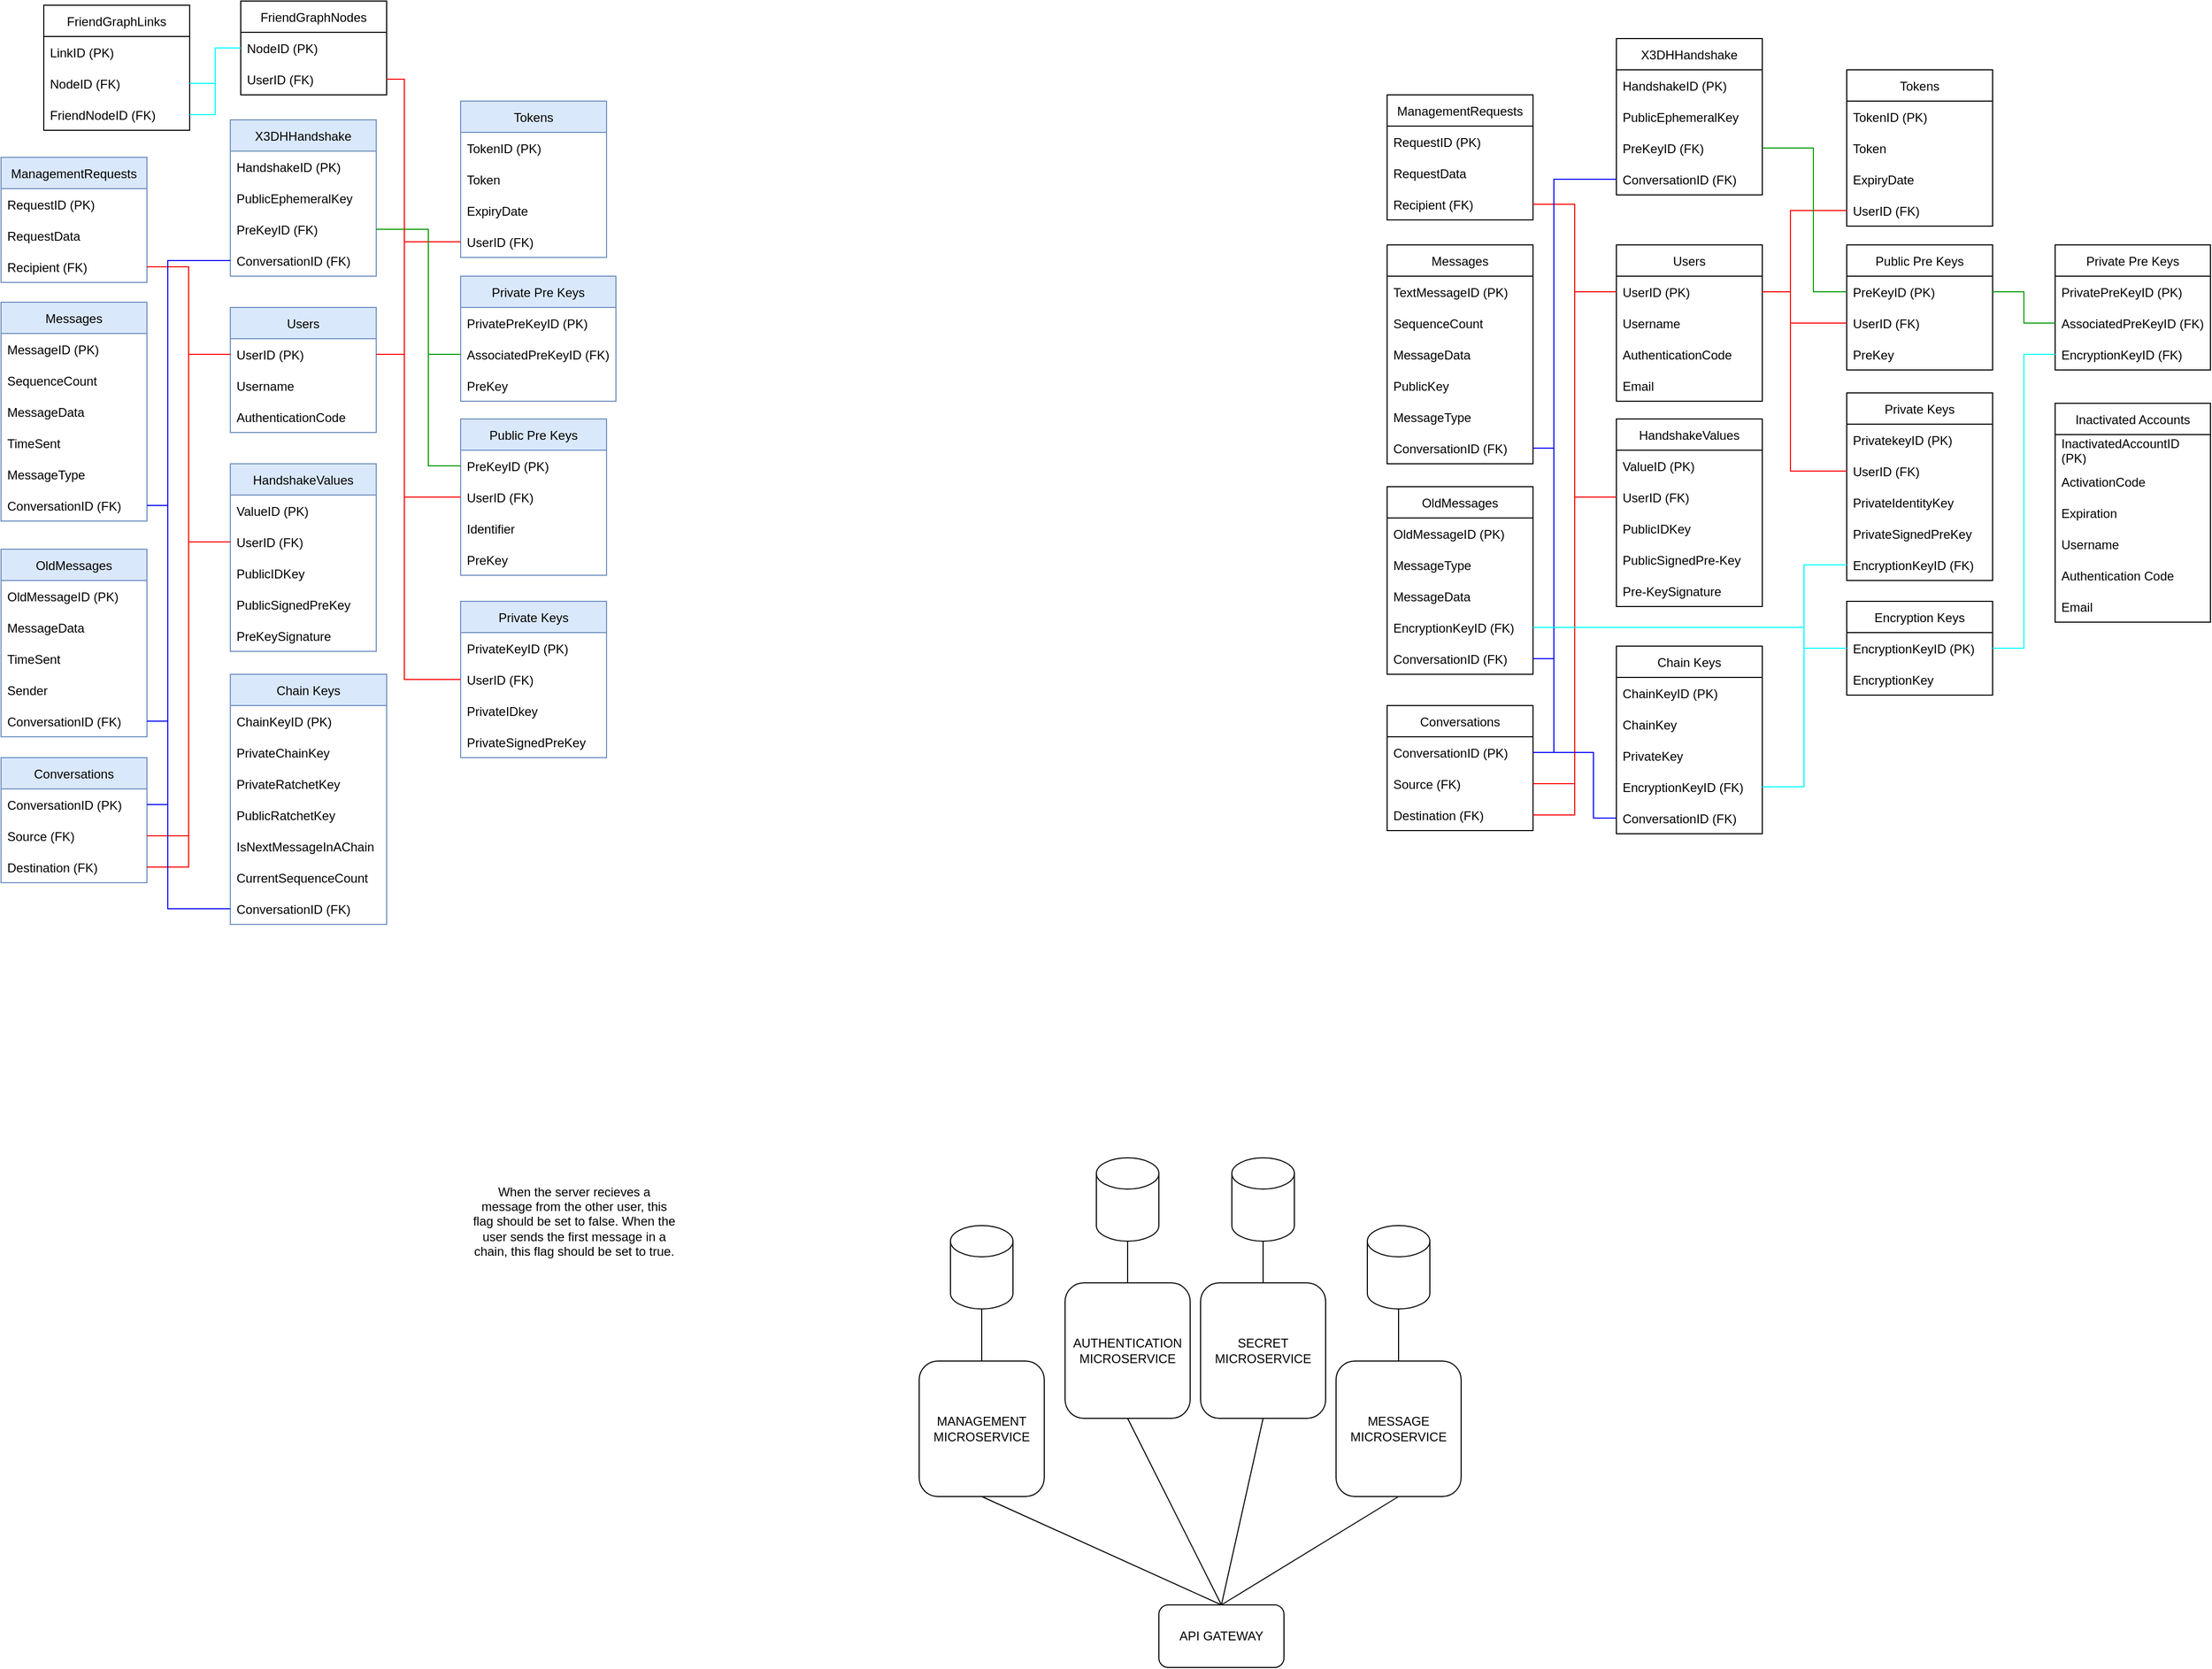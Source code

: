 <mxfile version="20.2.8" type="device"><diagram id="zoxSbpxpiKWGfHA2ex39" name="Page-1"><mxGraphModel dx="1458" dy="2621" grid="0" gridSize="10" guides="1" tooltips="1" connect="1" arrows="1" fold="1" page="0" pageScale="1" pageWidth="827" pageHeight="1169" math="0" shadow="0"><root><mxCell id="0"/><mxCell id="1" parent="0"/><mxCell id="ywQzowKhP7pWSjGxPAr4-7" style="rounded=0;orthogonalLoop=1;jettySize=auto;html=1;exitX=0.5;exitY=0;exitDx=0;exitDy=0;entryX=0.5;entryY=1;entryDx=0;entryDy=0;endArrow=none;endFill=0;" parent="1" source="ywQzowKhP7pWSjGxPAr4-1" target="ywQzowKhP7pWSjGxPAr4-2" edge="1"><mxGeometry relative="1" as="geometry"/></mxCell><mxCell id="ywQzowKhP7pWSjGxPAr4-8" style="edgeStyle=none;rounded=0;orthogonalLoop=1;jettySize=auto;html=1;exitX=0.5;exitY=0;exitDx=0;exitDy=0;entryX=0.5;entryY=1;entryDx=0;entryDy=0;endArrow=none;endFill=0;" parent="1" source="ywQzowKhP7pWSjGxPAr4-1" target="ywQzowKhP7pWSjGxPAr4-3" edge="1"><mxGeometry relative="1" as="geometry"/></mxCell><mxCell id="ywQzowKhP7pWSjGxPAr4-9" style="edgeStyle=none;rounded=0;orthogonalLoop=1;jettySize=auto;html=1;exitX=0.5;exitY=0;exitDx=0;exitDy=0;entryX=0.5;entryY=1;entryDx=0;entryDy=0;endArrow=none;endFill=0;" parent="1" source="ywQzowKhP7pWSjGxPAr4-1" target="ywQzowKhP7pWSjGxPAr4-4" edge="1"><mxGeometry relative="1" as="geometry"/></mxCell><mxCell id="ywQzowKhP7pWSjGxPAr4-10" style="edgeStyle=none;rounded=0;orthogonalLoop=1;jettySize=auto;html=1;exitX=0.5;exitY=0;exitDx=0;exitDy=0;entryX=0.5;entryY=1;entryDx=0;entryDy=0;endArrow=none;endFill=0;" parent="1" source="ywQzowKhP7pWSjGxPAr4-1" target="ywQzowKhP7pWSjGxPAr4-5" edge="1"><mxGeometry relative="1" as="geometry"/></mxCell><mxCell id="ywQzowKhP7pWSjGxPAr4-1" value="API GATEWAY" style="rounded=1;whiteSpace=wrap;html=1;" parent="1" vertex="1"><mxGeometry x="311" y="463" width="120" height="60" as="geometry"/></mxCell><mxCell id="ywQzowKhP7pWSjGxPAr4-19" style="edgeStyle=none;rounded=0;orthogonalLoop=1;jettySize=auto;html=1;exitX=0.5;exitY=0;exitDx=0;exitDy=0;entryX=0.5;entryY=1;entryDx=0;entryDy=0;entryPerimeter=0;endArrow=none;endFill=0;" parent="1" source="ywQzowKhP7pWSjGxPAr4-2" target="ywQzowKhP7pWSjGxPAr4-12" edge="1"><mxGeometry relative="1" as="geometry"/></mxCell><mxCell id="ywQzowKhP7pWSjGxPAr4-2" value="MANAGEMENT&lt;br&gt;MICROSERVICE" style="rounded=1;whiteSpace=wrap;html=1;" parent="1" vertex="1"><mxGeometry x="81" y="229" width="120" height="130" as="geometry"/></mxCell><mxCell id="ywQzowKhP7pWSjGxPAr4-18" style="edgeStyle=none;rounded=0;orthogonalLoop=1;jettySize=auto;html=1;exitX=0.5;exitY=0;exitDx=0;exitDy=0;entryX=0.5;entryY=1;entryDx=0;entryDy=0;entryPerimeter=0;endArrow=none;endFill=0;" parent="1" source="ywQzowKhP7pWSjGxPAr4-3" target="ywQzowKhP7pWSjGxPAr4-13" edge="1"><mxGeometry relative="1" as="geometry"/></mxCell><mxCell id="ywQzowKhP7pWSjGxPAr4-3" value="AUTHENTICATION MICROSERVICE" style="rounded=1;whiteSpace=wrap;html=1;" parent="1" vertex="1"><mxGeometry x="221" y="154" width="120" height="130" as="geometry"/></mxCell><mxCell id="ywQzowKhP7pWSjGxPAr4-17" style="edgeStyle=none;rounded=0;orthogonalLoop=1;jettySize=auto;html=1;exitX=0.5;exitY=0;exitDx=0;exitDy=0;endArrow=none;endFill=0;" parent="1" source="ywQzowKhP7pWSjGxPAr4-4" target="ywQzowKhP7pWSjGxPAr4-14" edge="1"><mxGeometry relative="1" as="geometry"/></mxCell><mxCell id="ywQzowKhP7pWSjGxPAr4-4" value="SECRET MICROSERVICE" style="rounded=1;whiteSpace=wrap;html=1;" parent="1" vertex="1"><mxGeometry x="351" y="154" width="120" height="130" as="geometry"/></mxCell><mxCell id="ywQzowKhP7pWSjGxPAr4-16" style="edgeStyle=none;rounded=0;orthogonalLoop=1;jettySize=auto;html=1;exitX=0.5;exitY=0;exitDx=0;exitDy=0;entryX=0.5;entryY=1;entryDx=0;entryDy=0;entryPerimeter=0;endArrow=none;endFill=0;" parent="1" source="ywQzowKhP7pWSjGxPAr4-5" target="ywQzowKhP7pWSjGxPAr4-15" edge="1"><mxGeometry relative="1" as="geometry"/></mxCell><mxCell id="ywQzowKhP7pWSjGxPAr4-5" value="MESSAGE MICROSERVICE" style="rounded=1;whiteSpace=wrap;html=1;" parent="1" vertex="1"><mxGeometry x="481" y="229" width="120" height="130" as="geometry"/></mxCell><mxCell id="ywQzowKhP7pWSjGxPAr4-12" value="" style="shape=cylinder3;whiteSpace=wrap;html=1;boundedLbl=1;backgroundOutline=1;size=15;" parent="1" vertex="1"><mxGeometry x="111" y="99" width="60" height="80" as="geometry"/></mxCell><mxCell id="ywQzowKhP7pWSjGxPAr4-13" value="" style="shape=cylinder3;whiteSpace=wrap;html=1;boundedLbl=1;backgroundOutline=1;size=15;" parent="1" vertex="1"><mxGeometry x="251" y="34" width="60" height="80" as="geometry"/></mxCell><mxCell id="ywQzowKhP7pWSjGxPAr4-14" value="" style="shape=cylinder3;whiteSpace=wrap;html=1;boundedLbl=1;backgroundOutline=1;size=15;" parent="1" vertex="1"><mxGeometry x="381" y="34" width="60" height="80" as="geometry"/></mxCell><mxCell id="ywQzowKhP7pWSjGxPAr4-15" value="" style="shape=cylinder3;whiteSpace=wrap;html=1;boundedLbl=1;backgroundOutline=1;size=15;" parent="1" vertex="1"><mxGeometry x="511" y="99" width="60" height="80" as="geometry"/></mxCell><mxCell id="-ujLnBnJ_1Ju9pGzbNUC-2" value="Private Keys" style="swimlane;fontStyle=0;childLayout=stackLayout;horizontal=1;startSize=30;horizontalStack=0;resizeParent=1;resizeParentMax=0;resizeLast=0;collapsible=1;marginBottom=0;fillColor=#dae8fc;strokeColor=#6c8ebf;" parent="1" vertex="1"><mxGeometry x="-359" y="-500" width="140" height="150" as="geometry"/></mxCell><mxCell id="-ujLnBnJ_1Ju9pGzbNUC-3" value="PrivateKeyID (PK)" style="text;strokeColor=none;fillColor=none;align=left;verticalAlign=middle;spacingLeft=4;spacingRight=4;overflow=hidden;points=[[0,0.5],[1,0.5]];portConstraint=eastwest;rotatable=0;" parent="-ujLnBnJ_1Ju9pGzbNUC-2" vertex="1"><mxGeometry y="30" width="140" height="30" as="geometry"/></mxCell><mxCell id="-ujLnBnJ_1Ju9pGzbNUC-4" value="UserID (FK)" style="text;strokeColor=none;fillColor=none;align=left;verticalAlign=middle;spacingLeft=4;spacingRight=4;overflow=hidden;points=[[0,0.5],[1,0.5]];portConstraint=eastwest;rotatable=0;" parent="-ujLnBnJ_1Ju9pGzbNUC-2" vertex="1"><mxGeometry y="60" width="140" height="30" as="geometry"/></mxCell><mxCell id="-ujLnBnJ_1Ju9pGzbNUC-32" value="PrivateIDkey" style="text;strokeColor=none;fillColor=none;align=left;verticalAlign=middle;spacingLeft=4;spacingRight=4;overflow=hidden;points=[[0,0.5],[1,0.5]];portConstraint=eastwest;rotatable=0;" parent="-ujLnBnJ_1Ju9pGzbNUC-2" vertex="1"><mxGeometry y="90" width="140" height="30" as="geometry"/></mxCell><mxCell id="-ujLnBnJ_1Ju9pGzbNUC-33" value="PrivateSignedPreKey" style="text;strokeColor=none;fillColor=none;align=left;verticalAlign=middle;spacingLeft=4;spacingRight=4;overflow=hidden;points=[[0,0.5],[1,0.5]];portConstraint=eastwest;rotatable=0;" parent="-ujLnBnJ_1Ju9pGzbNUC-2" vertex="1"><mxGeometry y="120" width="140" height="30" as="geometry"/></mxCell><mxCell id="-ujLnBnJ_1Ju9pGzbNUC-7" value="Users" style="swimlane;fontStyle=0;childLayout=stackLayout;horizontal=1;startSize=30;horizontalStack=0;resizeParent=1;resizeParentMax=0;resizeLast=0;collapsible=1;marginBottom=0;fillColor=#dae8fc;strokeColor=#6c8ebf;" parent="1" vertex="1"><mxGeometry x="-580" y="-782" width="140" height="120" as="geometry"/></mxCell><mxCell id="-ujLnBnJ_1Ju9pGzbNUC-8" value="UserID (PK)" style="text;strokeColor=none;fillColor=none;align=left;verticalAlign=middle;spacingLeft=4;spacingRight=4;overflow=hidden;points=[[0,0.5],[1,0.5]];portConstraint=eastwest;rotatable=0;" parent="-ujLnBnJ_1Ju9pGzbNUC-7" vertex="1"><mxGeometry y="30" width="140" height="30" as="geometry"/></mxCell><mxCell id="-ujLnBnJ_1Ju9pGzbNUC-9" value="Username" style="text;strokeColor=none;fillColor=none;align=left;verticalAlign=middle;spacingLeft=4;spacingRight=4;overflow=hidden;points=[[0,0.5],[1,0.5]];portConstraint=eastwest;rotatable=0;" parent="-ujLnBnJ_1Ju9pGzbNUC-7" vertex="1"><mxGeometry y="60" width="140" height="30" as="geometry"/></mxCell><mxCell id="-ujLnBnJ_1Ju9pGzbNUC-10" value="AuthenticationCode" style="text;strokeColor=none;fillColor=none;align=left;verticalAlign=middle;spacingLeft=4;spacingRight=4;overflow=hidden;points=[[0,0.5],[1,0.5]];portConstraint=eastwest;rotatable=0;" parent="-ujLnBnJ_1Ju9pGzbNUC-7" vertex="1"><mxGeometry y="90" width="140" height="30" as="geometry"/></mxCell><mxCell id="-ujLnBnJ_1Ju9pGzbNUC-15" value="Public Pre Keys" style="swimlane;fontStyle=0;childLayout=stackLayout;horizontal=1;startSize=30;horizontalStack=0;resizeParent=1;resizeParentMax=0;resizeLast=0;collapsible=1;marginBottom=0;fillColor=#dae8fc;strokeColor=#6c8ebf;" parent="1" vertex="1"><mxGeometry x="-359" y="-675" width="140" height="150" as="geometry"/></mxCell><mxCell id="-ujLnBnJ_1Ju9pGzbNUC-16" value="PreKeyID (PK)" style="text;strokeColor=none;fillColor=none;align=left;verticalAlign=middle;spacingLeft=4;spacingRight=4;overflow=hidden;points=[[0,0.5],[1,0.5]];portConstraint=eastwest;rotatable=0;" parent="-ujLnBnJ_1Ju9pGzbNUC-15" vertex="1"><mxGeometry y="30" width="140" height="30" as="geometry"/></mxCell><mxCell id="-ujLnBnJ_1Ju9pGzbNUC-28" value="UserID (FK)" style="text;strokeColor=none;fillColor=none;align=left;verticalAlign=middle;spacingLeft=4;spacingRight=4;overflow=hidden;points=[[0,0.5],[1,0.5]];portConstraint=eastwest;rotatable=0;" parent="-ujLnBnJ_1Ju9pGzbNUC-15" vertex="1"><mxGeometry y="60" width="140" height="30" as="geometry"/></mxCell><mxCell id="1RD-3I3Qyvj1AXl6CHyN-1" value="Identifier" style="text;strokeColor=none;fillColor=none;align=left;verticalAlign=middle;spacingLeft=4;spacingRight=4;overflow=hidden;points=[[0,0.5],[1,0.5]];portConstraint=eastwest;rotatable=0;" parent="-ujLnBnJ_1Ju9pGzbNUC-15" vertex="1"><mxGeometry y="90" width="140" height="30" as="geometry"/></mxCell><mxCell id="-ujLnBnJ_1Ju9pGzbNUC-24" value="PreKey" style="text;strokeColor=none;fillColor=none;align=left;verticalAlign=middle;spacingLeft=4;spacingRight=4;overflow=hidden;points=[[0,0.5],[1,0.5]];portConstraint=eastwest;rotatable=0;" parent="-ujLnBnJ_1Ju9pGzbNUC-15" vertex="1"><mxGeometry y="120" width="140" height="30" as="geometry"/></mxCell><mxCell id="-ujLnBnJ_1Ju9pGzbNUC-25" value="Private Pre Keys" style="swimlane;fontStyle=0;childLayout=stackLayout;horizontal=1;startSize=30;horizontalStack=0;resizeParent=1;resizeParentMax=0;resizeLast=0;collapsible=1;marginBottom=0;fillColor=#dae8fc;strokeColor=#6c8ebf;" parent="1" vertex="1"><mxGeometry x="-359" y="-812" width="149" height="120" as="geometry"/></mxCell><mxCell id="-ujLnBnJ_1Ju9pGzbNUC-26" value="PrivatePreKeyID (PK)" style="text;strokeColor=none;fillColor=none;align=left;verticalAlign=middle;spacingLeft=4;spacingRight=4;overflow=hidden;points=[[0,0.5],[1,0.5]];portConstraint=eastwest;rotatable=0;" parent="-ujLnBnJ_1Ju9pGzbNUC-25" vertex="1"><mxGeometry y="30" width="149" height="30" as="geometry"/></mxCell><mxCell id="-ujLnBnJ_1Ju9pGzbNUC-27" value="AssociatedPreKeyID (FK)" style="text;strokeColor=none;fillColor=none;align=left;verticalAlign=middle;spacingLeft=4;spacingRight=4;overflow=hidden;points=[[0,0.5],[1,0.5]];portConstraint=eastwest;rotatable=0;" parent="-ujLnBnJ_1Ju9pGzbNUC-25" vertex="1"><mxGeometry y="60" width="149" height="30" as="geometry"/></mxCell><mxCell id="kjQzRrFM_2pN432vcClp-1" value="PreKey" style="text;strokeColor=none;fillColor=none;align=left;verticalAlign=middle;spacingLeft=4;spacingRight=4;overflow=hidden;points=[[0,0.5],[1,0.5]];portConstraint=eastwest;rotatable=0;" parent="-ujLnBnJ_1Ju9pGzbNUC-25" vertex="1"><mxGeometry y="90" width="149" height="30" as="geometry"/></mxCell><mxCell id="-ujLnBnJ_1Ju9pGzbNUC-29" style="edgeStyle=orthogonalEdgeStyle;rounded=0;orthogonalLoop=1;jettySize=auto;html=1;exitX=0;exitY=0.5;exitDx=0;exitDy=0;entryX=0;entryY=0.5;entryDx=0;entryDy=0;endArrow=none;endFill=0;strokeColor=#009900;" parent="1" source="-ujLnBnJ_1Ju9pGzbNUC-16" target="-ujLnBnJ_1Ju9pGzbNUC-27" edge="1"><mxGeometry relative="1" as="geometry"><Array as="points"><mxPoint x="-390" y="-630"/><mxPoint x="-390" y="-737"/></Array></mxGeometry></mxCell><mxCell id="-ujLnBnJ_1Ju9pGzbNUC-30" style="edgeStyle=orthogonalEdgeStyle;rounded=0;orthogonalLoop=1;jettySize=auto;html=1;exitX=1;exitY=0.5;exitDx=0;exitDy=0;entryX=0;entryY=0.5;entryDx=0;entryDy=0;endArrow=none;endFill=0;strokeColor=#FF0000;" parent="1" source="-ujLnBnJ_1Ju9pGzbNUC-8" target="-ujLnBnJ_1Ju9pGzbNUC-28" edge="1"><mxGeometry relative="1" as="geometry"><Array as="points"><mxPoint x="-413" y="-737"/><mxPoint x="-413" y="-600"/></Array></mxGeometry></mxCell><mxCell id="-ujLnBnJ_1Ju9pGzbNUC-31" style="edgeStyle=orthogonalEdgeStyle;rounded=0;orthogonalLoop=1;jettySize=auto;html=1;exitX=1;exitY=0.5;exitDx=0;exitDy=0;entryX=0;entryY=0.5;entryDx=0;entryDy=0;endArrow=none;endFill=0;strokeColor=#FF0000;" parent="1" source="-ujLnBnJ_1Ju9pGzbNUC-8" target="-ujLnBnJ_1Ju9pGzbNUC-4" edge="1"><mxGeometry relative="1" as="geometry"><Array as="points"><mxPoint x="-413" y="-737"/><mxPoint x="-413" y="-425"/></Array></mxGeometry></mxCell><mxCell id="-ujLnBnJ_1Ju9pGzbNUC-34" value="Messages" style="swimlane;fontStyle=0;childLayout=stackLayout;horizontal=1;startSize=30;horizontalStack=0;resizeParent=1;resizeParentMax=0;resizeLast=0;collapsible=1;marginBottom=0;fillColor=#dae8fc;strokeColor=#6c8ebf;" parent="1" vertex="1"><mxGeometry x="-800" y="-787" width="140" height="210" as="geometry"/></mxCell><mxCell id="-ujLnBnJ_1Ju9pGzbNUC-35" value="MessageID (PK)" style="text;strokeColor=none;fillColor=none;align=left;verticalAlign=middle;spacingLeft=4;spacingRight=4;overflow=hidden;points=[[0,0.5],[1,0.5]];portConstraint=eastwest;rotatable=0;" parent="-ujLnBnJ_1Ju9pGzbNUC-34" vertex="1"><mxGeometry y="30" width="140" height="30" as="geometry"/></mxCell><mxCell id="-ujLnBnJ_1Ju9pGzbNUC-43" value="SequenceCount" style="text;strokeColor=none;fillColor=none;align=left;verticalAlign=middle;spacingLeft=4;spacingRight=4;overflow=hidden;points=[[0,0.5],[1,0.5]];portConstraint=eastwest;rotatable=0;" parent="-ujLnBnJ_1Ju9pGzbNUC-34" vertex="1"><mxGeometry y="60" width="140" height="30" as="geometry"/></mxCell><mxCell id="-ujLnBnJ_1Ju9pGzbNUC-44" value="MessageData" style="text;strokeColor=none;fillColor=none;align=left;verticalAlign=middle;spacingLeft=4;spacingRight=4;overflow=hidden;points=[[0,0.5],[1,0.5]];portConstraint=eastwest;rotatable=0;" parent="-ujLnBnJ_1Ju9pGzbNUC-34" vertex="1"><mxGeometry y="90" width="140" height="30" as="geometry"/></mxCell><mxCell id="gc8O8Uujd5xghF4WxX19-1" value="TimeSent" style="text;strokeColor=none;fillColor=none;align=left;verticalAlign=middle;spacingLeft=4;spacingRight=4;overflow=hidden;points=[[0,0.5],[1,0.5]];portConstraint=eastwest;rotatable=0;" parent="-ujLnBnJ_1Ju9pGzbNUC-34" vertex="1"><mxGeometry y="120" width="140" height="30" as="geometry"/></mxCell><mxCell id="gc8O8Uujd5xghF4WxX19-3" value="MessageType" style="text;strokeColor=none;fillColor=none;align=left;verticalAlign=middle;spacingLeft=4;spacingRight=4;overflow=hidden;points=[[0,0.5],[1,0.5]];portConstraint=eastwest;rotatable=0;" parent="-ujLnBnJ_1Ju9pGzbNUC-34" vertex="1"><mxGeometry y="150" width="140" height="30" as="geometry"/></mxCell><mxCell id="g6iTpPlyKFofOxgIpnmV-33" value="ConversationID (FK)" style="text;strokeColor=none;fillColor=none;align=left;verticalAlign=middle;spacingLeft=4;spacingRight=4;overflow=hidden;points=[[0,0.5],[1,0.5]];portConstraint=eastwest;rotatable=0;" parent="-ujLnBnJ_1Ju9pGzbNUC-34" vertex="1"><mxGeometry y="180" width="140" height="30" as="geometry"/></mxCell><mxCell id="-ujLnBnJ_1Ju9pGzbNUC-79" value="X3DHHandshake" style="swimlane;fontStyle=0;childLayout=stackLayout;horizontal=1;startSize=30;horizontalStack=0;resizeParent=1;resizeParentMax=0;resizeLast=0;collapsible=1;marginBottom=0;fillColor=#dae8fc;strokeColor=#6c8ebf;" parent="1" vertex="1"><mxGeometry x="-580" y="-962" width="140" height="150" as="geometry"/></mxCell><mxCell id="-ujLnBnJ_1Ju9pGzbNUC-80" value="HandshakeID (PK)" style="text;strokeColor=none;fillColor=none;align=left;verticalAlign=middle;spacingLeft=4;spacingRight=4;overflow=hidden;points=[[0,0.5],[1,0.5]];portConstraint=eastwest;rotatable=0;" parent="-ujLnBnJ_1Ju9pGzbNUC-79" vertex="1"><mxGeometry y="30" width="140" height="30" as="geometry"/></mxCell><mxCell id="-ujLnBnJ_1Ju9pGzbNUC-81" value="PublicEphemeralKey" style="text;strokeColor=none;fillColor=none;align=left;verticalAlign=middle;spacingLeft=4;spacingRight=4;overflow=hidden;points=[[0,0.5],[1,0.5]];portConstraint=eastwest;rotatable=0;" parent="-ujLnBnJ_1Ju9pGzbNUC-79" vertex="1"><mxGeometry y="60" width="140" height="30" as="geometry"/></mxCell><mxCell id="-ujLnBnJ_1Ju9pGzbNUC-82" value="PreKeyID (FK)" style="text;strokeColor=none;fillColor=none;align=left;verticalAlign=middle;spacingLeft=4;spacingRight=4;overflow=hidden;points=[[0,0.5],[1,0.5]];portConstraint=eastwest;rotatable=0;" parent="-ujLnBnJ_1Ju9pGzbNUC-79" vertex="1"><mxGeometry y="90" width="140" height="30" as="geometry"/></mxCell><mxCell id="g6iTpPlyKFofOxgIpnmV-35" value="ConversationID (FK)" style="text;strokeColor=none;fillColor=none;align=left;verticalAlign=middle;spacingLeft=4;spacingRight=4;overflow=hidden;points=[[0,0.5],[1,0.5]];portConstraint=eastwest;rotatable=0;" parent="-ujLnBnJ_1Ju9pGzbNUC-79" vertex="1"><mxGeometry y="120" width="140" height="30" as="geometry"/></mxCell><mxCell id="-ujLnBnJ_1Ju9pGzbNUC-85" value="Chain Keys" style="swimlane;fontStyle=0;childLayout=stackLayout;horizontal=1;startSize=30;horizontalStack=0;resizeParent=1;resizeParentMax=0;resizeLast=0;collapsible=1;marginBottom=0;fillColor=#dae8fc;strokeColor=#6c8ebf;" parent="1" vertex="1"><mxGeometry x="-580" y="-430" width="150" height="240" as="geometry"/></mxCell><mxCell id="-ujLnBnJ_1Ju9pGzbNUC-86" value="ChainKeyID (PK)" style="text;strokeColor=none;fillColor=none;align=left;verticalAlign=middle;spacingLeft=4;spacingRight=4;overflow=hidden;points=[[0,0.5],[1,0.5]];portConstraint=eastwest;rotatable=0;" parent="-ujLnBnJ_1Ju9pGzbNUC-85" vertex="1"><mxGeometry y="30" width="150" height="30" as="geometry"/></mxCell><mxCell id="-ujLnBnJ_1Ju9pGzbNUC-89" value="PrivateChainKey" style="text;strokeColor=none;fillColor=none;align=left;verticalAlign=middle;spacingLeft=4;spacingRight=4;overflow=hidden;points=[[0,0.5],[1,0.5]];portConstraint=eastwest;rotatable=0;" parent="-ujLnBnJ_1Ju9pGzbNUC-85" vertex="1"><mxGeometry y="60" width="150" height="30" as="geometry"/></mxCell><mxCell id="-ujLnBnJ_1Ju9pGzbNUC-93" value="PrivateRatchetKey" style="text;strokeColor=none;fillColor=none;align=left;verticalAlign=middle;spacingLeft=4;spacingRight=4;overflow=hidden;points=[[0,0.5],[1,0.5]];portConstraint=eastwest;rotatable=0;" parent="-ujLnBnJ_1Ju9pGzbNUC-85" vertex="1"><mxGeometry y="90" width="150" height="30" as="geometry"/></mxCell><mxCell id="-ujLnBnJ_1Ju9pGzbNUC-46" value="PublicRatchetKey" style="text;strokeColor=none;fillColor=none;align=left;verticalAlign=middle;spacingLeft=4;spacingRight=4;overflow=hidden;points=[[0,0.5],[1,0.5]];portConstraint=eastwest;rotatable=0;" parent="-ujLnBnJ_1Ju9pGzbNUC-85" vertex="1"><mxGeometry y="120" width="150" height="30" as="geometry"/></mxCell><mxCell id="5ct9vQBSdGxzK93nIOby-1" value="IsNextMessageInAChain" style="text;strokeColor=none;fillColor=none;align=left;verticalAlign=middle;spacingLeft=4;spacingRight=4;overflow=hidden;points=[[0,0.5],[1,0.5]];portConstraint=eastwest;rotatable=0;" parent="-ujLnBnJ_1Ju9pGzbNUC-85" vertex="1"><mxGeometry y="150" width="150" height="30" as="geometry"/></mxCell><mxCell id="w5wUNfbZPDIsYRhTuwwZ-1" value="CurrentSequenceCount" style="text;strokeColor=none;fillColor=none;align=left;verticalAlign=middle;spacingLeft=4;spacingRight=4;overflow=hidden;points=[[0,0.5],[1,0.5]];portConstraint=eastwest;rotatable=0;" parent="-ujLnBnJ_1Ju9pGzbNUC-85" vertex="1"><mxGeometry y="180" width="150" height="30" as="geometry"/></mxCell><mxCell id="g6iTpPlyKFofOxgIpnmV-40" value="ConversationID (FK)" style="text;strokeColor=none;fillColor=none;align=left;verticalAlign=middle;spacingLeft=4;spacingRight=4;overflow=hidden;points=[[0,0.5],[1,0.5]];portConstraint=eastwest;rotatable=0;" parent="-ujLnBnJ_1Ju9pGzbNUC-85" vertex="1"><mxGeometry y="210" width="150" height="30" as="geometry"/></mxCell><mxCell id="-ujLnBnJ_1Ju9pGzbNUC-96" value="Tokens" style="swimlane;fontStyle=0;childLayout=stackLayout;horizontal=1;startSize=30;horizontalStack=0;resizeParent=1;resizeParentMax=0;resizeLast=0;collapsible=1;marginBottom=0;fillColor=#dae8fc;strokeColor=#6c8ebf;" parent="1" vertex="1"><mxGeometry x="-359" y="-980" width="140" height="150" as="geometry"/></mxCell><mxCell id="-ujLnBnJ_1Ju9pGzbNUC-97" value="TokenID (PK)" style="text;strokeColor=none;fillColor=none;align=left;verticalAlign=middle;spacingLeft=4;spacingRight=4;overflow=hidden;points=[[0,0.5],[1,0.5]];portConstraint=eastwest;rotatable=0;" parent="-ujLnBnJ_1Ju9pGzbNUC-96" vertex="1"><mxGeometry y="30" width="140" height="30" as="geometry"/></mxCell><mxCell id="-ujLnBnJ_1Ju9pGzbNUC-98" value="Token" style="text;strokeColor=none;fillColor=none;align=left;verticalAlign=middle;spacingLeft=4;spacingRight=4;overflow=hidden;points=[[0,0.5],[1,0.5]];portConstraint=eastwest;rotatable=0;" parent="-ujLnBnJ_1Ju9pGzbNUC-96" vertex="1"><mxGeometry y="60" width="140" height="30" as="geometry"/></mxCell><mxCell id="-ujLnBnJ_1Ju9pGzbNUC-99" value="ExpiryDate" style="text;strokeColor=none;fillColor=none;align=left;verticalAlign=middle;spacingLeft=4;spacingRight=4;overflow=hidden;points=[[0,0.5],[1,0.5]];portConstraint=eastwest;rotatable=0;" parent="-ujLnBnJ_1Ju9pGzbNUC-96" vertex="1"><mxGeometry y="90" width="140" height="30" as="geometry"/></mxCell><mxCell id="-ujLnBnJ_1Ju9pGzbNUC-100" value="UserID (FK)" style="text;strokeColor=none;fillColor=none;align=left;verticalAlign=middle;spacingLeft=4;spacingRight=4;overflow=hidden;points=[[0,0.5],[1,0.5]];portConstraint=eastwest;rotatable=0;" parent="-ujLnBnJ_1Ju9pGzbNUC-96" vertex="1"><mxGeometry y="120" width="140" height="30" as="geometry"/></mxCell><mxCell id="-ujLnBnJ_1Ju9pGzbNUC-101" style="edgeStyle=orthogonalEdgeStyle;rounded=0;orthogonalLoop=1;jettySize=auto;html=1;exitX=1;exitY=0.5;exitDx=0;exitDy=0;entryX=0;entryY=0.5;entryDx=0;entryDy=0;endArrow=none;endFill=0;strokeColor=#FF0000;" parent="1" source="-ujLnBnJ_1Ju9pGzbNUC-8" target="-ujLnBnJ_1Ju9pGzbNUC-100" edge="1"><mxGeometry relative="1" as="geometry"><Array as="points"><mxPoint x="-413" y="-737"/><mxPoint x="-413" y="-845"/></Array></mxGeometry></mxCell><mxCell id="g6iTpPlyKFofOxgIpnmV-2" value="OldMessages" style="swimlane;fontStyle=0;childLayout=stackLayout;horizontal=1;startSize=30;horizontalStack=0;resizeParent=1;resizeParentMax=0;resizeLast=0;collapsible=1;marginBottom=0;fillColor=#dae8fc;strokeColor=#6c8ebf;" parent="1" vertex="1"><mxGeometry x="-800" y="-550" width="140" height="180" as="geometry"/></mxCell><mxCell id="g6iTpPlyKFofOxgIpnmV-3" value="OldMessageID (PK)" style="text;strokeColor=none;fillColor=none;align=left;verticalAlign=middle;spacingLeft=4;spacingRight=4;overflow=hidden;points=[[0,0.5],[1,0.5]];portConstraint=eastwest;rotatable=0;" parent="g6iTpPlyKFofOxgIpnmV-2" vertex="1"><mxGeometry y="30" width="140" height="30" as="geometry"/></mxCell><mxCell id="g6iTpPlyKFofOxgIpnmV-5" value="MessageData" style="text;strokeColor=none;fillColor=none;align=left;verticalAlign=middle;spacingLeft=4;spacingRight=4;overflow=hidden;points=[[0,0.5],[1,0.5]];portConstraint=eastwest;rotatable=0;" parent="g6iTpPlyKFofOxgIpnmV-2" vertex="1"><mxGeometry y="60" width="140" height="30" as="geometry"/></mxCell><mxCell id="gc8O8Uujd5xghF4WxX19-2" value="TimeSent" style="text;strokeColor=none;fillColor=none;align=left;verticalAlign=middle;spacingLeft=4;spacingRight=4;overflow=hidden;points=[[0,0.5],[1,0.5]];portConstraint=eastwest;rotatable=0;" parent="g6iTpPlyKFofOxgIpnmV-2" vertex="1"><mxGeometry y="90" width="140" height="30" as="geometry"/></mxCell><mxCell id="GdSYQxaKPJ7WHCcKY_dL-1" value="Sender" style="text;strokeColor=none;fillColor=none;align=left;verticalAlign=middle;spacingLeft=4;spacingRight=4;overflow=hidden;points=[[0,0.5],[1,0.5]];portConstraint=eastwest;rotatable=0;" vertex="1" parent="g6iTpPlyKFofOxgIpnmV-2"><mxGeometry y="120" width="140" height="30" as="geometry"/></mxCell><mxCell id="g6iTpPlyKFofOxgIpnmV-31" value="ConversationID (FK)" style="text;strokeColor=none;fillColor=none;align=left;verticalAlign=middle;spacingLeft=4;spacingRight=4;overflow=hidden;points=[[0,0.5],[1,0.5]];portConstraint=eastwest;rotatable=0;" parent="g6iTpPlyKFofOxgIpnmV-2" vertex="1"><mxGeometry y="150" width="140" height="30" as="geometry"/></mxCell><mxCell id="g6iTpPlyKFofOxgIpnmV-14" value="ManagementRequests" style="swimlane;fontStyle=0;childLayout=stackLayout;horizontal=1;startSize=30;horizontalStack=0;resizeParent=1;resizeParentMax=0;resizeLast=0;collapsible=1;marginBottom=0;fillColor=#dae8fc;strokeColor=#6c8ebf;" parent="1" vertex="1"><mxGeometry x="-800" y="-926" width="140" height="120" as="geometry"/></mxCell><mxCell id="g6iTpPlyKFofOxgIpnmV-15" value="RequestID (PK)" style="text;strokeColor=none;fillColor=none;align=left;verticalAlign=middle;spacingLeft=4;spacingRight=4;overflow=hidden;points=[[0,0.5],[1,0.5]];portConstraint=eastwest;rotatable=0;" parent="g6iTpPlyKFofOxgIpnmV-14" vertex="1"><mxGeometry y="30" width="140" height="30" as="geometry"/></mxCell><mxCell id="g6iTpPlyKFofOxgIpnmV-16" value="RequestData" style="text;strokeColor=none;fillColor=none;align=left;verticalAlign=middle;spacingLeft=4;spacingRight=4;overflow=hidden;points=[[0,0.5],[1,0.5]];portConstraint=eastwest;rotatable=0;" parent="g6iTpPlyKFofOxgIpnmV-14" vertex="1"><mxGeometry y="60" width="140" height="30" as="geometry"/></mxCell><mxCell id="g6iTpPlyKFofOxgIpnmV-17" value="Recipient (FK)" style="text;strokeColor=none;fillColor=none;align=left;verticalAlign=middle;spacingLeft=4;spacingRight=4;overflow=hidden;points=[[0,0.5],[1,0.5]];portConstraint=eastwest;rotatable=0;" parent="g6iTpPlyKFofOxgIpnmV-14" vertex="1"><mxGeometry y="90" width="140" height="30" as="geometry"/></mxCell><mxCell id="g6iTpPlyKFofOxgIpnmV-19" style="edgeStyle=orthogonalEdgeStyle;rounded=0;orthogonalLoop=1;jettySize=auto;html=1;exitX=1;exitY=0.5;exitDx=0;exitDy=0;endArrow=none;endFill=0;strokeColor=#FF0000;" parent="1" source="g6iTpPlyKFofOxgIpnmV-17" target="-ujLnBnJ_1Ju9pGzbNUC-8" edge="1"><mxGeometry relative="1" as="geometry"/></mxCell><mxCell id="g6iTpPlyKFofOxgIpnmV-20" value="Conversations" style="swimlane;fontStyle=0;childLayout=stackLayout;horizontal=1;startSize=30;horizontalStack=0;resizeParent=1;resizeParentMax=0;resizeLast=0;collapsible=1;marginBottom=0;fillColor=#dae8fc;strokeColor=#6c8ebf;" parent="1" vertex="1"><mxGeometry x="-800" y="-350" width="140" height="120" as="geometry"/></mxCell><mxCell id="g6iTpPlyKFofOxgIpnmV-21" value="ConversationID (PK)" style="text;strokeColor=none;fillColor=none;align=left;verticalAlign=middle;spacingLeft=4;spacingRight=4;overflow=hidden;points=[[0,0.5],[1,0.5]];portConstraint=eastwest;rotatable=0;" parent="g6iTpPlyKFofOxgIpnmV-20" vertex="1"><mxGeometry y="30" width="140" height="30" as="geometry"/></mxCell><mxCell id="g6iTpPlyKFofOxgIpnmV-22" value="Source (FK)" style="text;strokeColor=none;fillColor=none;align=left;verticalAlign=middle;spacingLeft=4;spacingRight=4;overflow=hidden;points=[[0,0.5],[1,0.5]];portConstraint=eastwest;rotatable=0;" parent="g6iTpPlyKFofOxgIpnmV-20" vertex="1"><mxGeometry y="60" width="140" height="30" as="geometry"/></mxCell><mxCell id="g6iTpPlyKFofOxgIpnmV-23" value="Destination (FK)" style="text;strokeColor=none;fillColor=none;align=left;verticalAlign=middle;spacingLeft=4;spacingRight=4;overflow=hidden;points=[[0,0.5],[1,0.5]];portConstraint=eastwest;rotatable=0;" parent="g6iTpPlyKFofOxgIpnmV-20" vertex="1"><mxGeometry y="90" width="140" height="30" as="geometry"/></mxCell><mxCell id="g6iTpPlyKFofOxgIpnmV-28" style="edgeStyle=orthogonalEdgeStyle;rounded=0;orthogonalLoop=1;jettySize=auto;html=1;exitX=1;exitY=0.5;exitDx=0;exitDy=0;endArrow=none;endFill=0;strokeColor=#FF0000;" parent="1" source="g6iTpPlyKFofOxgIpnmV-22" target="-ujLnBnJ_1Ju9pGzbNUC-8" edge="1"><mxGeometry relative="1" as="geometry"/></mxCell><mxCell id="g6iTpPlyKFofOxgIpnmV-29" style="edgeStyle=orthogonalEdgeStyle;rounded=0;orthogonalLoop=1;jettySize=auto;html=1;exitX=1;exitY=0.5;exitDx=0;exitDy=0;entryX=0;entryY=0.5;entryDx=0;entryDy=0;endArrow=none;endFill=0;strokeColor=#FF0000;" parent="1" source="g6iTpPlyKFofOxgIpnmV-23" target="-ujLnBnJ_1Ju9pGzbNUC-8" edge="1"><mxGeometry relative="1" as="geometry"/></mxCell><mxCell id="g6iTpPlyKFofOxgIpnmV-32" style="edgeStyle=orthogonalEdgeStyle;rounded=0;orthogonalLoop=1;jettySize=auto;html=1;exitX=1;exitY=0.5;exitDx=0;exitDy=0;endArrow=none;endFill=0;strokeColor=#0000FF;" parent="1" source="g6iTpPlyKFofOxgIpnmV-21" target="g6iTpPlyKFofOxgIpnmV-31" edge="1"><mxGeometry relative="1" as="geometry"/></mxCell><mxCell id="g6iTpPlyKFofOxgIpnmV-34" style="edgeStyle=orthogonalEdgeStyle;rounded=0;orthogonalLoop=1;jettySize=auto;html=1;exitX=1;exitY=0.5;exitDx=0;exitDy=0;entryX=1;entryY=0.5;entryDx=0;entryDy=0;endArrow=none;endFill=0;strokeColor=#0000FF;" parent="1" source="g6iTpPlyKFofOxgIpnmV-21" target="g6iTpPlyKFofOxgIpnmV-33" edge="1"><mxGeometry relative="1" as="geometry"/></mxCell><mxCell id="g6iTpPlyKFofOxgIpnmV-36" style="edgeStyle=orthogonalEdgeStyle;rounded=0;orthogonalLoop=1;jettySize=auto;html=1;exitX=1;exitY=0.5;exitDx=0;exitDy=0;entryX=0;entryY=0.5;entryDx=0;entryDy=0;endArrow=none;endFill=0;strokeColor=#009900;" parent="1" source="-ujLnBnJ_1Ju9pGzbNUC-82" target="-ujLnBnJ_1Ju9pGzbNUC-16" edge="1"><mxGeometry relative="1" as="geometry"><Array as="points"><mxPoint x="-390" y="-857"/><mxPoint x="-390" y="-630"/></Array></mxGeometry></mxCell><mxCell id="g6iTpPlyKFofOxgIpnmV-39" style="edgeStyle=orthogonalEdgeStyle;rounded=0;orthogonalLoop=1;jettySize=auto;html=1;exitX=0;exitY=0.5;exitDx=0;exitDy=0;entryX=1;entryY=0.5;entryDx=0;entryDy=0;endArrow=none;endFill=0;strokeColor=#0000FF;" parent="1" source="g6iTpPlyKFofOxgIpnmV-35" target="g6iTpPlyKFofOxgIpnmV-21" edge="1"><mxGeometry relative="1" as="geometry"><Array as="points"><mxPoint x="-640" y="-827"/><mxPoint x="-640" y="-305"/></Array></mxGeometry></mxCell><mxCell id="g6iTpPlyKFofOxgIpnmV-44" value="HandshakeValues" style="swimlane;fontStyle=0;childLayout=stackLayout;horizontal=1;startSize=30;horizontalStack=0;resizeParent=1;resizeParentMax=0;resizeLast=0;collapsible=1;marginBottom=0;fillColor=#dae8fc;strokeColor=#6c8ebf;" parent="1" vertex="1"><mxGeometry x="-580" y="-632" width="140" height="180" as="geometry"/></mxCell><mxCell id="g6iTpPlyKFofOxgIpnmV-45" value="ValueID (PK)" style="text;strokeColor=none;fillColor=none;align=left;verticalAlign=middle;spacingLeft=4;spacingRight=4;overflow=hidden;points=[[0,0.5],[1,0.5]];portConstraint=eastwest;rotatable=0;" parent="g6iTpPlyKFofOxgIpnmV-44" vertex="1"><mxGeometry y="30" width="140" height="30" as="geometry"/></mxCell><mxCell id="g6iTpPlyKFofOxgIpnmV-52" value="UserID (FK)" style="text;strokeColor=none;fillColor=none;align=left;verticalAlign=middle;spacingLeft=4;spacingRight=4;overflow=hidden;points=[[0,0.5],[1,0.5]];portConstraint=eastwest;rotatable=0;" parent="g6iTpPlyKFofOxgIpnmV-44" vertex="1"><mxGeometry y="60" width="140" height="30" as="geometry"/></mxCell><mxCell id="g6iTpPlyKFofOxgIpnmV-48" value="PublicIDKey" style="text;strokeColor=none;fillColor=none;align=left;verticalAlign=middle;spacingLeft=4;spacingRight=4;overflow=hidden;points=[[0,0.5],[1,0.5]];portConstraint=eastwest;rotatable=0;" parent="g6iTpPlyKFofOxgIpnmV-44" vertex="1"><mxGeometry y="90" width="140" height="30" as="geometry"/></mxCell><mxCell id="g6iTpPlyKFofOxgIpnmV-49" value="PublicSignedPreKey" style="text;strokeColor=none;fillColor=none;align=left;verticalAlign=middle;spacingLeft=4;spacingRight=4;overflow=hidden;points=[[0,0.5],[1,0.5]];portConstraint=eastwest;rotatable=0;" parent="g6iTpPlyKFofOxgIpnmV-44" vertex="1"><mxGeometry y="120" width="140" height="30" as="geometry"/></mxCell><mxCell id="g6iTpPlyKFofOxgIpnmV-50" value="PreKeySignature" style="text;strokeColor=none;fillColor=none;align=left;verticalAlign=middle;spacingLeft=4;spacingRight=4;overflow=hidden;points=[[0,0.5],[1,0.5]];portConstraint=eastwest;rotatable=0;" parent="g6iTpPlyKFofOxgIpnmV-44" vertex="1"><mxGeometry y="150" width="140" height="30" as="geometry"/></mxCell><mxCell id="g6iTpPlyKFofOxgIpnmV-53" style="edgeStyle=orthogonalEdgeStyle;rounded=0;orthogonalLoop=1;jettySize=auto;html=1;exitX=0;exitY=0.5;exitDx=0;exitDy=0;entryX=0;entryY=0.5;entryDx=0;entryDy=0;endArrow=none;endFill=0;strokeColor=#FF0000;" parent="1" source="g6iTpPlyKFofOxgIpnmV-52" target="-ujLnBnJ_1Ju9pGzbNUC-8" edge="1"><mxGeometry relative="1" as="geometry"><Array as="points"><mxPoint x="-620" y="-557"/><mxPoint x="-620" y="-737"/></Array></mxGeometry></mxCell><mxCell id="ZXiNbvdGBH677wPCdVfi-1" value="Private Keys" style="swimlane;fontStyle=0;childLayout=stackLayout;horizontal=1;startSize=30;horizontalStack=0;resizeParent=1;resizeParentMax=0;resizeLast=0;collapsible=1;marginBottom=0;" parent="1" vertex="1"><mxGeometry x="971" y="-700" width="140" height="180" as="geometry"/></mxCell><mxCell id="ZXiNbvdGBH677wPCdVfi-2" value="PrivatekeyID (PK)" style="text;strokeColor=none;fillColor=none;align=left;verticalAlign=middle;spacingLeft=4;spacingRight=4;overflow=hidden;points=[[0,0.5],[1,0.5]];portConstraint=eastwest;rotatable=0;" parent="ZXiNbvdGBH677wPCdVfi-1" vertex="1"><mxGeometry y="30" width="140" height="30" as="geometry"/></mxCell><mxCell id="ZXiNbvdGBH677wPCdVfi-3" value="UserID (FK)" style="text;strokeColor=none;fillColor=none;align=left;verticalAlign=middle;spacingLeft=4;spacingRight=4;overflow=hidden;points=[[0,0.5],[1,0.5]];portConstraint=eastwest;rotatable=0;" parent="ZXiNbvdGBH677wPCdVfi-1" vertex="1"><mxGeometry y="60" width="140" height="30" as="geometry"/></mxCell><mxCell id="ZXiNbvdGBH677wPCdVfi-4" value="PrivateIdentityKey" style="text;strokeColor=none;fillColor=none;align=left;verticalAlign=middle;spacingLeft=4;spacingRight=4;overflow=hidden;points=[[0,0.5],[1,0.5]];portConstraint=eastwest;rotatable=0;" parent="ZXiNbvdGBH677wPCdVfi-1" vertex="1"><mxGeometry y="90" width="140" height="30" as="geometry"/></mxCell><mxCell id="ZXiNbvdGBH677wPCdVfi-5" value="PrivateSignedPreKey" style="text;strokeColor=none;fillColor=none;align=left;verticalAlign=middle;spacingLeft=4;spacingRight=4;overflow=hidden;points=[[0,0.5],[1,0.5]];portConstraint=eastwest;rotatable=0;" parent="ZXiNbvdGBH677wPCdVfi-1" vertex="1"><mxGeometry y="120" width="140" height="30" as="geometry"/></mxCell><mxCell id="ZXiNbvdGBH677wPCdVfi-6" value="EncryptionKeyID (FK)" style="text;strokeColor=none;fillColor=none;align=left;verticalAlign=middle;spacingLeft=4;spacingRight=4;overflow=hidden;points=[[0,0.5],[1,0.5]];portConstraint=eastwest;rotatable=0;" parent="ZXiNbvdGBH677wPCdVfi-1" vertex="1"><mxGeometry y="150" width="140" height="30" as="geometry"/></mxCell><mxCell id="ZXiNbvdGBH677wPCdVfi-7" value="Users" style="swimlane;fontStyle=0;childLayout=stackLayout;horizontal=1;startSize=30;horizontalStack=0;resizeParent=1;resizeParentMax=0;resizeLast=0;collapsible=1;marginBottom=0;" parent="1" vertex="1"><mxGeometry x="750" y="-842" width="140" height="150" as="geometry"/></mxCell><mxCell id="ZXiNbvdGBH677wPCdVfi-8" value="UserID (PK)" style="text;strokeColor=none;fillColor=none;align=left;verticalAlign=middle;spacingLeft=4;spacingRight=4;overflow=hidden;points=[[0,0.5],[1,0.5]];portConstraint=eastwest;rotatable=0;" parent="ZXiNbvdGBH677wPCdVfi-7" vertex="1"><mxGeometry y="30" width="140" height="30" as="geometry"/></mxCell><mxCell id="ZXiNbvdGBH677wPCdVfi-9" value="Username" style="text;strokeColor=none;fillColor=none;align=left;verticalAlign=middle;spacingLeft=4;spacingRight=4;overflow=hidden;points=[[0,0.5],[1,0.5]];portConstraint=eastwest;rotatable=0;" parent="ZXiNbvdGBH677wPCdVfi-7" vertex="1"><mxGeometry y="60" width="140" height="30" as="geometry"/></mxCell><mxCell id="ZXiNbvdGBH677wPCdVfi-10" value="AuthenticationCode" style="text;strokeColor=none;fillColor=none;align=left;verticalAlign=middle;spacingLeft=4;spacingRight=4;overflow=hidden;points=[[0,0.5],[1,0.5]];portConstraint=eastwest;rotatable=0;" parent="ZXiNbvdGBH677wPCdVfi-7" vertex="1"><mxGeometry y="90" width="140" height="30" as="geometry"/></mxCell><mxCell id="ZXiNbvdGBH677wPCdVfi-11" value="Email" style="text;strokeColor=none;fillColor=none;align=left;verticalAlign=middle;spacingLeft=4;spacingRight=4;overflow=hidden;points=[[0,0.5],[1,0.5]];portConstraint=eastwest;rotatable=0;" parent="ZXiNbvdGBH677wPCdVfi-7" vertex="1"><mxGeometry y="120" width="140" height="30" as="geometry"/></mxCell><mxCell id="ZXiNbvdGBH677wPCdVfi-12" value="Public Pre Keys" style="swimlane;fontStyle=0;childLayout=stackLayout;horizontal=1;startSize=30;horizontalStack=0;resizeParent=1;resizeParentMax=0;resizeLast=0;collapsible=1;marginBottom=0;" parent="1" vertex="1"><mxGeometry x="971" y="-842" width="140" height="120" as="geometry"/></mxCell><mxCell id="ZXiNbvdGBH677wPCdVfi-13" value="PreKeyID (PK)" style="text;strokeColor=none;fillColor=none;align=left;verticalAlign=middle;spacingLeft=4;spacingRight=4;overflow=hidden;points=[[0,0.5],[1,0.5]];portConstraint=eastwest;rotatable=0;" parent="ZXiNbvdGBH677wPCdVfi-12" vertex="1"><mxGeometry y="30" width="140" height="30" as="geometry"/></mxCell><mxCell id="ZXiNbvdGBH677wPCdVfi-14" value="UserID (FK)" style="text;strokeColor=none;fillColor=none;align=left;verticalAlign=middle;spacingLeft=4;spacingRight=4;overflow=hidden;points=[[0,0.5],[1,0.5]];portConstraint=eastwest;rotatable=0;" parent="ZXiNbvdGBH677wPCdVfi-12" vertex="1"><mxGeometry y="60" width="140" height="30" as="geometry"/></mxCell><mxCell id="ZXiNbvdGBH677wPCdVfi-15" value="PreKey" style="text;strokeColor=none;fillColor=none;align=left;verticalAlign=middle;spacingLeft=4;spacingRight=4;overflow=hidden;points=[[0,0.5],[1,0.5]];portConstraint=eastwest;rotatable=0;" parent="ZXiNbvdGBH677wPCdVfi-12" vertex="1"><mxGeometry y="90" width="140" height="30" as="geometry"/></mxCell><mxCell id="ZXiNbvdGBH677wPCdVfi-16" value="Private Pre Keys" style="swimlane;fontStyle=0;childLayout=stackLayout;horizontal=1;startSize=30;horizontalStack=0;resizeParent=1;resizeParentMax=0;resizeLast=0;collapsible=1;marginBottom=0;" parent="1" vertex="1"><mxGeometry x="1171" y="-842" width="149" height="120" as="geometry"/></mxCell><mxCell id="ZXiNbvdGBH677wPCdVfi-17" value="PrivatePreKeyID (PK)" style="text;strokeColor=none;fillColor=none;align=left;verticalAlign=middle;spacingLeft=4;spacingRight=4;overflow=hidden;points=[[0,0.5],[1,0.5]];portConstraint=eastwest;rotatable=0;" parent="ZXiNbvdGBH677wPCdVfi-16" vertex="1"><mxGeometry y="30" width="149" height="30" as="geometry"/></mxCell><mxCell id="ZXiNbvdGBH677wPCdVfi-18" value="AssociatedPreKeyID (FK)" style="text;strokeColor=none;fillColor=none;align=left;verticalAlign=middle;spacingLeft=4;spacingRight=4;overflow=hidden;points=[[0,0.5],[1,0.5]];portConstraint=eastwest;rotatable=0;" parent="ZXiNbvdGBH677wPCdVfi-16" vertex="1"><mxGeometry y="60" width="149" height="30" as="geometry"/></mxCell><mxCell id="ZXiNbvdGBH677wPCdVfi-19" value="EncryptionKeyID (FK)" style="text;strokeColor=none;fillColor=none;align=left;verticalAlign=middle;spacingLeft=4;spacingRight=4;overflow=hidden;points=[[0,0.5],[1,0.5]];portConstraint=eastwest;rotatable=0;" parent="ZXiNbvdGBH677wPCdVfi-16" vertex="1"><mxGeometry y="90" width="149" height="30" as="geometry"/></mxCell><mxCell id="ZXiNbvdGBH677wPCdVfi-20" style="edgeStyle=orthogonalEdgeStyle;rounded=0;orthogonalLoop=1;jettySize=auto;html=1;exitX=1;exitY=0.5;exitDx=0;exitDy=0;entryX=0;entryY=0.5;entryDx=0;entryDy=0;endArrow=none;endFill=0;strokeColor=#009900;" parent="1" source="ZXiNbvdGBH677wPCdVfi-13" target="ZXiNbvdGBH677wPCdVfi-18" edge="1"><mxGeometry relative="1" as="geometry"/></mxCell><mxCell id="ZXiNbvdGBH677wPCdVfi-21" style="edgeStyle=orthogonalEdgeStyle;rounded=0;orthogonalLoop=1;jettySize=auto;html=1;exitX=1;exitY=0.5;exitDx=0;exitDy=0;entryX=0;entryY=0.5;entryDx=0;entryDy=0;endArrow=none;endFill=0;strokeColor=#FF0000;" parent="1" source="ZXiNbvdGBH677wPCdVfi-8" target="ZXiNbvdGBH677wPCdVfi-14" edge="1"><mxGeometry relative="1" as="geometry"><Array as="points"><mxPoint x="917" y="-797"/><mxPoint x="917" y="-767"/></Array></mxGeometry></mxCell><mxCell id="ZXiNbvdGBH677wPCdVfi-22" style="edgeStyle=orthogonalEdgeStyle;rounded=0;orthogonalLoop=1;jettySize=auto;html=1;exitX=1;exitY=0.5;exitDx=0;exitDy=0;entryX=0;entryY=0.5;entryDx=0;entryDy=0;endArrow=none;endFill=0;strokeColor=#FF0000;" parent="1" source="ZXiNbvdGBH677wPCdVfi-8" target="ZXiNbvdGBH677wPCdVfi-3" edge="1"><mxGeometry relative="1" as="geometry"><Array as="points"><mxPoint x="917" y="-797"/><mxPoint x="917" y="-625"/></Array></mxGeometry></mxCell><mxCell id="ZXiNbvdGBH677wPCdVfi-23" value="Messages" style="swimlane;fontStyle=0;childLayout=stackLayout;horizontal=1;startSize=30;horizontalStack=0;resizeParent=1;resizeParentMax=0;resizeLast=0;collapsible=1;marginBottom=0;" parent="1" vertex="1"><mxGeometry x="530" y="-842" width="140" height="210" as="geometry"/></mxCell><mxCell id="ZXiNbvdGBH677wPCdVfi-24" value="TextMessageID (PK)" style="text;strokeColor=none;fillColor=none;align=left;verticalAlign=middle;spacingLeft=4;spacingRight=4;overflow=hidden;points=[[0,0.5],[1,0.5]];portConstraint=eastwest;rotatable=0;" parent="ZXiNbvdGBH677wPCdVfi-23" vertex="1"><mxGeometry y="30" width="140" height="30" as="geometry"/></mxCell><mxCell id="ZXiNbvdGBH677wPCdVfi-25" value="SequenceCount" style="text;strokeColor=none;fillColor=none;align=left;verticalAlign=middle;spacingLeft=4;spacingRight=4;overflow=hidden;points=[[0,0.5],[1,0.5]];portConstraint=eastwest;rotatable=0;" parent="ZXiNbvdGBH677wPCdVfi-23" vertex="1"><mxGeometry y="60" width="140" height="30" as="geometry"/></mxCell><mxCell id="ZXiNbvdGBH677wPCdVfi-26" value="MessageData" style="text;strokeColor=none;fillColor=none;align=left;verticalAlign=middle;spacingLeft=4;spacingRight=4;overflow=hidden;points=[[0,0.5],[1,0.5]];portConstraint=eastwest;rotatable=0;" parent="ZXiNbvdGBH677wPCdVfi-23" vertex="1"><mxGeometry y="90" width="140" height="30" as="geometry"/></mxCell><mxCell id="ZXiNbvdGBH677wPCdVfi-27" value="PublicKey" style="text;strokeColor=none;fillColor=none;align=left;verticalAlign=middle;spacingLeft=4;spacingRight=4;overflow=hidden;points=[[0,0.5],[1,0.5]];portConstraint=eastwest;rotatable=0;" parent="ZXiNbvdGBH677wPCdVfi-23" vertex="1"><mxGeometry y="120" width="140" height="30" as="geometry"/></mxCell><mxCell id="ZXiNbvdGBH677wPCdVfi-28" value="MessageType" style="text;strokeColor=none;fillColor=none;align=left;verticalAlign=middle;spacingLeft=4;spacingRight=4;overflow=hidden;points=[[0,0.5],[1,0.5]];portConstraint=eastwest;rotatable=0;" parent="ZXiNbvdGBH677wPCdVfi-23" vertex="1"><mxGeometry y="150" width="140" height="30" as="geometry"/></mxCell><mxCell id="ZXiNbvdGBH677wPCdVfi-29" value="ConversationID (FK)" style="text;strokeColor=none;fillColor=none;align=left;verticalAlign=middle;spacingLeft=4;spacingRight=4;overflow=hidden;points=[[0,0.5],[1,0.5]];portConstraint=eastwest;rotatable=0;" parent="ZXiNbvdGBH677wPCdVfi-23" vertex="1"><mxGeometry y="180" width="140" height="30" as="geometry"/></mxCell><mxCell id="ZXiNbvdGBH677wPCdVfi-30" value="Inactivated Accounts" style="swimlane;fontStyle=0;childLayout=stackLayout;horizontal=1;startSize=30;horizontalStack=0;resizeParent=1;resizeParentMax=0;resizeLast=0;collapsible=1;marginBottom=0;" parent="1" vertex="1"><mxGeometry x="1171" y="-690" width="149" height="210" as="geometry"/></mxCell><mxCell id="ZXiNbvdGBH677wPCdVfi-31" value="InactivatedAccountID&#10;(PK)" style="text;strokeColor=none;fillColor=none;align=left;verticalAlign=middle;spacingLeft=4;spacingRight=4;overflow=hidden;points=[[0,0.5],[1,0.5]];portConstraint=eastwest;rotatable=0;" parent="ZXiNbvdGBH677wPCdVfi-30" vertex="1"><mxGeometry y="30" width="149" height="30" as="geometry"/></mxCell><mxCell id="ZXiNbvdGBH677wPCdVfi-32" value="ActivationCode" style="text;strokeColor=none;fillColor=none;align=left;verticalAlign=middle;spacingLeft=4;spacingRight=4;overflow=hidden;points=[[0,0.5],[1,0.5]];portConstraint=eastwest;rotatable=0;" parent="ZXiNbvdGBH677wPCdVfi-30" vertex="1"><mxGeometry y="60" width="149" height="30" as="geometry"/></mxCell><mxCell id="ZXiNbvdGBH677wPCdVfi-33" value="Expiration" style="text;strokeColor=none;fillColor=none;align=left;verticalAlign=middle;spacingLeft=4;spacingRight=4;overflow=hidden;points=[[0,0.5],[1,0.5]];portConstraint=eastwest;rotatable=0;" parent="ZXiNbvdGBH677wPCdVfi-30" vertex="1"><mxGeometry y="90" width="149" height="30" as="geometry"/></mxCell><mxCell id="ZXiNbvdGBH677wPCdVfi-34" value="Username" style="text;strokeColor=none;fillColor=none;align=left;verticalAlign=middle;spacingLeft=4;spacingRight=4;overflow=hidden;points=[[0,0.5],[1,0.5]];portConstraint=eastwest;rotatable=0;" parent="ZXiNbvdGBH677wPCdVfi-30" vertex="1"><mxGeometry y="120" width="149" height="30" as="geometry"/></mxCell><mxCell id="ZXiNbvdGBH677wPCdVfi-35" value="Authentication Code" style="text;strokeColor=none;fillColor=none;align=left;verticalAlign=middle;spacingLeft=4;spacingRight=4;overflow=hidden;points=[[0,0.5],[1,0.5]];portConstraint=eastwest;rotatable=0;" parent="ZXiNbvdGBH677wPCdVfi-30" vertex="1"><mxGeometry y="150" width="149" height="30" as="geometry"/></mxCell><mxCell id="ZXiNbvdGBH677wPCdVfi-36" value="Email" style="text;strokeColor=none;fillColor=none;align=left;verticalAlign=middle;spacingLeft=4;spacingRight=4;overflow=hidden;points=[[0,0.5],[1,0.5]];portConstraint=eastwest;rotatable=0;" parent="ZXiNbvdGBH677wPCdVfi-30" vertex="1"><mxGeometry y="180" width="149" height="30" as="geometry"/></mxCell><mxCell id="ZXiNbvdGBH677wPCdVfi-37" value="Encryption Keys" style="swimlane;fontStyle=0;childLayout=stackLayout;horizontal=1;startSize=30;horizontalStack=0;resizeParent=1;resizeParentMax=0;resizeLast=0;collapsible=1;marginBottom=0;" parent="1" vertex="1"><mxGeometry x="971" y="-500" width="140" height="90" as="geometry"/></mxCell><mxCell id="ZXiNbvdGBH677wPCdVfi-38" value="EncryptionKeyID (PK)" style="text;strokeColor=none;fillColor=none;align=left;verticalAlign=middle;spacingLeft=4;spacingRight=4;overflow=hidden;points=[[0,0.5],[1,0.5]];portConstraint=eastwest;rotatable=0;" parent="ZXiNbvdGBH677wPCdVfi-37" vertex="1"><mxGeometry y="30" width="140" height="30" as="geometry"/></mxCell><mxCell id="ZXiNbvdGBH677wPCdVfi-39" value="EncryptionKey" style="text;strokeColor=none;fillColor=none;align=left;verticalAlign=middle;spacingLeft=4;spacingRight=4;overflow=hidden;points=[[0,0.5],[1,0.5]];portConstraint=eastwest;rotatable=0;" parent="ZXiNbvdGBH677wPCdVfi-37" vertex="1"><mxGeometry y="60" width="140" height="30" as="geometry"/></mxCell><mxCell id="ZXiNbvdGBH677wPCdVfi-40" style="edgeStyle=orthogonalEdgeStyle;rounded=0;orthogonalLoop=1;jettySize=auto;html=1;exitX=1;exitY=0.5;exitDx=0;exitDy=0;entryX=0;entryY=0.5;entryDx=0;entryDy=0;endArrow=none;endFill=0;strokeColor=#00FFFF;" parent="1" source="ZXiNbvdGBH677wPCdVfi-38" target="ZXiNbvdGBH677wPCdVfi-19" edge="1"><mxGeometry relative="1" as="geometry"/></mxCell><mxCell id="ZXiNbvdGBH677wPCdVfi-41" value="X3DHHandshake" style="swimlane;fontStyle=0;childLayout=stackLayout;horizontal=1;startSize=30;horizontalStack=0;resizeParent=1;resizeParentMax=0;resizeLast=0;collapsible=1;marginBottom=0;" parent="1" vertex="1"><mxGeometry x="750" y="-1040" width="140" height="150" as="geometry"/></mxCell><mxCell id="ZXiNbvdGBH677wPCdVfi-42" value="HandshakeID (PK)" style="text;strokeColor=none;fillColor=none;align=left;verticalAlign=middle;spacingLeft=4;spacingRight=4;overflow=hidden;points=[[0,0.5],[1,0.5]];portConstraint=eastwest;rotatable=0;" parent="ZXiNbvdGBH677wPCdVfi-41" vertex="1"><mxGeometry y="30" width="140" height="30" as="geometry"/></mxCell><mxCell id="ZXiNbvdGBH677wPCdVfi-43" value="PublicEphemeralKey" style="text;strokeColor=none;fillColor=none;align=left;verticalAlign=middle;spacingLeft=4;spacingRight=4;overflow=hidden;points=[[0,0.5],[1,0.5]];portConstraint=eastwest;rotatable=0;" parent="ZXiNbvdGBH677wPCdVfi-41" vertex="1"><mxGeometry y="60" width="140" height="30" as="geometry"/></mxCell><mxCell id="ZXiNbvdGBH677wPCdVfi-44" value="PreKeyID (FK)" style="text;strokeColor=none;fillColor=none;align=left;verticalAlign=middle;spacingLeft=4;spacingRight=4;overflow=hidden;points=[[0,0.5],[1,0.5]];portConstraint=eastwest;rotatable=0;" parent="ZXiNbvdGBH677wPCdVfi-41" vertex="1"><mxGeometry y="90" width="140" height="30" as="geometry"/></mxCell><mxCell id="ZXiNbvdGBH677wPCdVfi-45" value="ConversationID (FK)" style="text;strokeColor=none;fillColor=none;align=left;verticalAlign=middle;spacingLeft=4;spacingRight=4;overflow=hidden;points=[[0,0.5],[1,0.5]];portConstraint=eastwest;rotatable=0;" parent="ZXiNbvdGBH677wPCdVfi-41" vertex="1"><mxGeometry y="120" width="140" height="30" as="geometry"/></mxCell><mxCell id="ZXiNbvdGBH677wPCdVfi-46" value="Chain Keys" style="swimlane;fontStyle=0;childLayout=stackLayout;horizontal=1;startSize=30;horizontalStack=0;resizeParent=1;resizeParentMax=0;resizeLast=0;collapsible=1;marginBottom=0;" parent="1" vertex="1"><mxGeometry x="750" y="-457" width="140" height="180" as="geometry"/></mxCell><mxCell id="ZXiNbvdGBH677wPCdVfi-47" value="ChainKeyID (PK)" style="text;strokeColor=none;fillColor=none;align=left;verticalAlign=middle;spacingLeft=4;spacingRight=4;overflow=hidden;points=[[0,0.5],[1,0.5]];portConstraint=eastwest;rotatable=0;" parent="ZXiNbvdGBH677wPCdVfi-46" vertex="1"><mxGeometry y="30" width="140" height="30" as="geometry"/></mxCell><mxCell id="ZXiNbvdGBH677wPCdVfi-48" value="ChainKey" style="text;strokeColor=none;fillColor=none;align=left;verticalAlign=middle;spacingLeft=4;spacingRight=4;overflow=hidden;points=[[0,0.5],[1,0.5]];portConstraint=eastwest;rotatable=0;" parent="ZXiNbvdGBH677wPCdVfi-46" vertex="1"><mxGeometry y="60" width="140" height="30" as="geometry"/></mxCell><mxCell id="ZXiNbvdGBH677wPCdVfi-49" value="PrivateKey" style="text;strokeColor=none;fillColor=none;align=left;verticalAlign=middle;spacingLeft=4;spacingRight=4;overflow=hidden;points=[[0,0.5],[1,0.5]];portConstraint=eastwest;rotatable=0;" parent="ZXiNbvdGBH677wPCdVfi-46" vertex="1"><mxGeometry y="90" width="140" height="30" as="geometry"/></mxCell><mxCell id="ZXiNbvdGBH677wPCdVfi-50" value="EncryptionKeyID (FK)" style="text;strokeColor=none;fillColor=none;align=left;verticalAlign=middle;spacingLeft=4;spacingRight=4;overflow=hidden;points=[[0,0.5],[1,0.5]];portConstraint=eastwest;rotatable=0;" parent="ZXiNbvdGBH677wPCdVfi-46" vertex="1"><mxGeometry y="120" width="140" height="30" as="geometry"/></mxCell><mxCell id="ZXiNbvdGBH677wPCdVfi-51" value="ConversationID (FK)" style="text;strokeColor=none;fillColor=none;align=left;verticalAlign=middle;spacingLeft=4;spacingRight=4;overflow=hidden;points=[[0,0.5],[1,0.5]];portConstraint=eastwest;rotatable=0;" parent="ZXiNbvdGBH677wPCdVfi-46" vertex="1"><mxGeometry y="150" width="140" height="30" as="geometry"/></mxCell><mxCell id="ZXiNbvdGBH677wPCdVfi-52" value="Tokens" style="swimlane;fontStyle=0;childLayout=stackLayout;horizontal=1;startSize=30;horizontalStack=0;resizeParent=1;resizeParentMax=0;resizeLast=0;collapsible=1;marginBottom=0;" parent="1" vertex="1"><mxGeometry x="971" y="-1010" width="140" height="150" as="geometry"/></mxCell><mxCell id="ZXiNbvdGBH677wPCdVfi-53" value="TokenID (PK)" style="text;strokeColor=none;fillColor=none;align=left;verticalAlign=middle;spacingLeft=4;spacingRight=4;overflow=hidden;points=[[0,0.5],[1,0.5]];portConstraint=eastwest;rotatable=0;" parent="ZXiNbvdGBH677wPCdVfi-52" vertex="1"><mxGeometry y="30" width="140" height="30" as="geometry"/></mxCell><mxCell id="ZXiNbvdGBH677wPCdVfi-54" value="Token" style="text;strokeColor=none;fillColor=none;align=left;verticalAlign=middle;spacingLeft=4;spacingRight=4;overflow=hidden;points=[[0,0.5],[1,0.5]];portConstraint=eastwest;rotatable=0;" parent="ZXiNbvdGBH677wPCdVfi-52" vertex="1"><mxGeometry y="60" width="140" height="30" as="geometry"/></mxCell><mxCell id="ZXiNbvdGBH677wPCdVfi-55" value="ExpiryDate" style="text;strokeColor=none;fillColor=none;align=left;verticalAlign=middle;spacingLeft=4;spacingRight=4;overflow=hidden;points=[[0,0.5],[1,0.5]];portConstraint=eastwest;rotatable=0;" parent="ZXiNbvdGBH677wPCdVfi-52" vertex="1"><mxGeometry y="90" width="140" height="30" as="geometry"/></mxCell><mxCell id="ZXiNbvdGBH677wPCdVfi-56" value="UserID (FK)" style="text;strokeColor=none;fillColor=none;align=left;verticalAlign=middle;spacingLeft=4;spacingRight=4;overflow=hidden;points=[[0,0.5],[1,0.5]];portConstraint=eastwest;rotatable=0;" parent="ZXiNbvdGBH677wPCdVfi-52" vertex="1"><mxGeometry y="120" width="140" height="30" as="geometry"/></mxCell><mxCell id="ZXiNbvdGBH677wPCdVfi-57" style="edgeStyle=orthogonalEdgeStyle;rounded=0;orthogonalLoop=1;jettySize=auto;html=1;exitX=1;exitY=0.5;exitDx=0;exitDy=0;entryX=0;entryY=0.5;entryDx=0;entryDy=0;endArrow=none;endFill=0;strokeColor=#FF0000;" parent="1" source="ZXiNbvdGBH677wPCdVfi-8" target="ZXiNbvdGBH677wPCdVfi-56" edge="1"><mxGeometry relative="1" as="geometry"><Array as="points"><mxPoint x="917" y="-797"/><mxPoint x="917" y="-875"/></Array></mxGeometry></mxCell><mxCell id="ZXiNbvdGBH677wPCdVfi-58" style="edgeStyle=orthogonalEdgeStyle;rounded=0;orthogonalLoop=1;jettySize=auto;html=1;exitX=1;exitY=0.5;exitDx=0;exitDy=0;entryX=0;entryY=0.5;entryDx=0;entryDy=0;endArrow=none;endFill=0;strokeColor=#00FFFF;" parent="1" source="ZXiNbvdGBH677wPCdVfi-50" target="ZXiNbvdGBH677wPCdVfi-38" edge="1"><mxGeometry relative="1" as="geometry"><Array as="points"><mxPoint x="930" y="-322"/><mxPoint x="930" y="-455"/></Array></mxGeometry></mxCell><mxCell id="ZXiNbvdGBH677wPCdVfi-59" value="OldMessages" style="swimlane;fontStyle=0;childLayout=stackLayout;horizontal=1;startSize=30;horizontalStack=0;resizeParent=1;resizeParentMax=0;resizeLast=0;collapsible=1;marginBottom=0;" parent="1" vertex="1"><mxGeometry x="530" y="-610" width="140" height="180" as="geometry"/></mxCell><mxCell id="ZXiNbvdGBH677wPCdVfi-60" value="OldMessageID (PK)" style="text;strokeColor=none;fillColor=none;align=left;verticalAlign=middle;spacingLeft=4;spacingRight=4;overflow=hidden;points=[[0,0.5],[1,0.5]];portConstraint=eastwest;rotatable=0;" parent="ZXiNbvdGBH677wPCdVfi-59" vertex="1"><mxGeometry y="30" width="140" height="30" as="geometry"/></mxCell><mxCell id="ZXiNbvdGBH677wPCdVfi-61" value="MessageType" style="text;strokeColor=none;fillColor=none;align=left;verticalAlign=middle;spacingLeft=4;spacingRight=4;overflow=hidden;points=[[0,0.5],[1,0.5]];portConstraint=eastwest;rotatable=0;" parent="ZXiNbvdGBH677wPCdVfi-59" vertex="1"><mxGeometry y="60" width="140" height="30" as="geometry"/></mxCell><mxCell id="ZXiNbvdGBH677wPCdVfi-62" value="MessageData" style="text;strokeColor=none;fillColor=none;align=left;verticalAlign=middle;spacingLeft=4;spacingRight=4;overflow=hidden;points=[[0,0.5],[1,0.5]];portConstraint=eastwest;rotatable=0;" parent="ZXiNbvdGBH677wPCdVfi-59" vertex="1"><mxGeometry y="90" width="140" height="30" as="geometry"/></mxCell><mxCell id="ZXiNbvdGBH677wPCdVfi-63" value="EncryptionKeyID (FK)" style="text;strokeColor=none;fillColor=none;align=left;verticalAlign=middle;spacingLeft=4;spacingRight=4;overflow=hidden;points=[[0,0.5],[1,0.5]];portConstraint=eastwest;rotatable=0;" parent="ZXiNbvdGBH677wPCdVfi-59" vertex="1"><mxGeometry y="120" width="140" height="30" as="geometry"/></mxCell><mxCell id="ZXiNbvdGBH677wPCdVfi-64" value="ConversationID (FK)" style="text;strokeColor=none;fillColor=none;align=left;verticalAlign=middle;spacingLeft=4;spacingRight=4;overflow=hidden;points=[[0,0.5],[1,0.5]];portConstraint=eastwest;rotatable=0;" parent="ZXiNbvdGBH677wPCdVfi-59" vertex="1"><mxGeometry y="150" width="140" height="30" as="geometry"/></mxCell><mxCell id="ZXiNbvdGBH677wPCdVfi-65" value="ManagementRequests" style="swimlane;fontStyle=0;childLayout=stackLayout;horizontal=1;startSize=30;horizontalStack=0;resizeParent=1;resizeParentMax=0;resizeLast=0;collapsible=1;marginBottom=0;" parent="1" vertex="1"><mxGeometry x="530" y="-986" width="140" height="120" as="geometry"/></mxCell><mxCell id="ZXiNbvdGBH677wPCdVfi-66" value="RequestID (PK)" style="text;strokeColor=none;fillColor=none;align=left;verticalAlign=middle;spacingLeft=4;spacingRight=4;overflow=hidden;points=[[0,0.5],[1,0.5]];portConstraint=eastwest;rotatable=0;" parent="ZXiNbvdGBH677wPCdVfi-65" vertex="1"><mxGeometry y="30" width="140" height="30" as="geometry"/></mxCell><mxCell id="ZXiNbvdGBH677wPCdVfi-67" value="RequestData" style="text;strokeColor=none;fillColor=none;align=left;verticalAlign=middle;spacingLeft=4;spacingRight=4;overflow=hidden;points=[[0,0.5],[1,0.5]];portConstraint=eastwest;rotatable=0;" parent="ZXiNbvdGBH677wPCdVfi-65" vertex="1"><mxGeometry y="60" width="140" height="30" as="geometry"/></mxCell><mxCell id="ZXiNbvdGBH677wPCdVfi-68" value="Recipient (FK)" style="text;strokeColor=none;fillColor=none;align=left;verticalAlign=middle;spacingLeft=4;spacingRight=4;overflow=hidden;points=[[0,0.5],[1,0.5]];portConstraint=eastwest;rotatable=0;" parent="ZXiNbvdGBH677wPCdVfi-65" vertex="1"><mxGeometry y="90" width="140" height="30" as="geometry"/></mxCell><mxCell id="ZXiNbvdGBH677wPCdVfi-69" style="edgeStyle=orthogonalEdgeStyle;rounded=0;orthogonalLoop=1;jettySize=auto;html=1;exitX=1;exitY=0.5;exitDx=0;exitDy=0;endArrow=none;endFill=0;strokeColor=#FF0000;" parent="1" source="ZXiNbvdGBH677wPCdVfi-68" target="ZXiNbvdGBH677wPCdVfi-8" edge="1"><mxGeometry relative="1" as="geometry"/></mxCell><mxCell id="ZXiNbvdGBH677wPCdVfi-70" value="Conversations" style="swimlane;fontStyle=0;childLayout=stackLayout;horizontal=1;startSize=30;horizontalStack=0;resizeParent=1;resizeParentMax=0;resizeLast=0;collapsible=1;marginBottom=0;" parent="1" vertex="1"><mxGeometry x="530" y="-400" width="140" height="120" as="geometry"/></mxCell><mxCell id="ZXiNbvdGBH677wPCdVfi-71" value="ConversationID (PK)" style="text;strokeColor=none;fillColor=none;align=left;verticalAlign=middle;spacingLeft=4;spacingRight=4;overflow=hidden;points=[[0,0.5],[1,0.5]];portConstraint=eastwest;rotatable=0;" parent="ZXiNbvdGBH677wPCdVfi-70" vertex="1"><mxGeometry y="30" width="140" height="30" as="geometry"/></mxCell><mxCell id="ZXiNbvdGBH677wPCdVfi-72" value="Source (FK)" style="text;strokeColor=none;fillColor=none;align=left;verticalAlign=middle;spacingLeft=4;spacingRight=4;overflow=hidden;points=[[0,0.5],[1,0.5]];portConstraint=eastwest;rotatable=0;" parent="ZXiNbvdGBH677wPCdVfi-70" vertex="1"><mxGeometry y="60" width="140" height="30" as="geometry"/></mxCell><mxCell id="ZXiNbvdGBH677wPCdVfi-73" value="Destination (FK)" style="text;strokeColor=none;fillColor=none;align=left;verticalAlign=middle;spacingLeft=4;spacingRight=4;overflow=hidden;points=[[0,0.5],[1,0.5]];portConstraint=eastwest;rotatable=0;" parent="ZXiNbvdGBH677wPCdVfi-70" vertex="1"><mxGeometry y="90" width="140" height="30" as="geometry"/></mxCell><mxCell id="ZXiNbvdGBH677wPCdVfi-74" style="edgeStyle=orthogonalEdgeStyle;rounded=0;orthogonalLoop=1;jettySize=auto;html=1;exitX=1;exitY=0.5;exitDx=0;exitDy=0;endArrow=none;endFill=0;strokeColor=#FF0000;" parent="1" source="ZXiNbvdGBH677wPCdVfi-72" target="ZXiNbvdGBH677wPCdVfi-8" edge="1"><mxGeometry relative="1" as="geometry"/></mxCell><mxCell id="ZXiNbvdGBH677wPCdVfi-75" style="edgeStyle=orthogonalEdgeStyle;rounded=0;orthogonalLoop=1;jettySize=auto;html=1;exitX=1;exitY=0.5;exitDx=0;exitDy=0;entryX=0;entryY=0.5;entryDx=0;entryDy=0;endArrow=none;endFill=0;strokeColor=#FF0000;" parent="1" source="ZXiNbvdGBH677wPCdVfi-73" target="ZXiNbvdGBH677wPCdVfi-8" edge="1"><mxGeometry relative="1" as="geometry"/></mxCell><mxCell id="ZXiNbvdGBH677wPCdVfi-76" style="edgeStyle=orthogonalEdgeStyle;rounded=0;orthogonalLoop=1;jettySize=auto;html=1;exitX=1;exitY=0.5;exitDx=0;exitDy=0;endArrow=none;endFill=0;strokeColor=#0000FF;" parent="1" source="ZXiNbvdGBH677wPCdVfi-71" target="ZXiNbvdGBH677wPCdVfi-64" edge="1"><mxGeometry relative="1" as="geometry"/></mxCell><mxCell id="ZXiNbvdGBH677wPCdVfi-77" style="edgeStyle=orthogonalEdgeStyle;rounded=0;orthogonalLoop=1;jettySize=auto;html=1;exitX=1;exitY=0.5;exitDx=0;exitDy=0;entryX=1;entryY=0.5;entryDx=0;entryDy=0;endArrow=none;endFill=0;strokeColor=#0000FF;" parent="1" source="ZXiNbvdGBH677wPCdVfi-71" target="ZXiNbvdGBH677wPCdVfi-29" edge="1"><mxGeometry relative="1" as="geometry"/></mxCell><mxCell id="ZXiNbvdGBH677wPCdVfi-78" style="edgeStyle=orthogonalEdgeStyle;rounded=0;orthogonalLoop=1;jettySize=auto;html=1;exitX=1;exitY=0.5;exitDx=0;exitDy=0;entryX=0;entryY=0.5;entryDx=0;entryDy=0;endArrow=none;endFill=0;strokeColor=#009900;" parent="1" source="ZXiNbvdGBH677wPCdVfi-44" target="ZXiNbvdGBH677wPCdVfi-13" edge="1"><mxGeometry relative="1" as="geometry"><Array as="points"><mxPoint x="939" y="-935"/><mxPoint x="939" y="-797"/></Array></mxGeometry></mxCell><mxCell id="ZXiNbvdGBH677wPCdVfi-79" style="edgeStyle=orthogonalEdgeStyle;rounded=0;orthogonalLoop=1;jettySize=auto;html=1;exitX=0;exitY=0.5;exitDx=0;exitDy=0;entryX=1;entryY=0.5;entryDx=0;entryDy=0;endArrow=none;endFill=0;strokeColor=#0000FF;" parent="1" source="ZXiNbvdGBH677wPCdVfi-45" target="ZXiNbvdGBH677wPCdVfi-71" edge="1"><mxGeometry relative="1" as="geometry"><Array as="points"><mxPoint x="690" y="-905"/><mxPoint x="690" y="-355"/></Array></mxGeometry></mxCell><mxCell id="ZXiNbvdGBH677wPCdVfi-80" style="edgeStyle=orthogonalEdgeStyle;rounded=0;orthogonalLoop=1;jettySize=auto;html=1;exitX=0;exitY=0.5;exitDx=0;exitDy=0;endArrow=none;endFill=0;strokeColor=#0000FF;" parent="1" source="ZXiNbvdGBH677wPCdVfi-51" target="ZXiNbvdGBH677wPCdVfi-71" edge="1"><mxGeometry relative="1" as="geometry"><Array as="points"><mxPoint x="728" y="-292"/><mxPoint x="728" y="-355"/></Array></mxGeometry></mxCell><mxCell id="ZXiNbvdGBH677wPCdVfi-81" style="edgeStyle=orthogonalEdgeStyle;rounded=0;orthogonalLoop=1;jettySize=auto;html=1;exitX=1;exitY=0.5;exitDx=0;exitDy=0;entryX=0;entryY=0.5;entryDx=0;entryDy=0;endArrow=none;endFill=0;strokeColor=#00FFFF;" parent="1" source="ZXiNbvdGBH677wPCdVfi-63" target="ZXiNbvdGBH677wPCdVfi-38" edge="1"><mxGeometry relative="1" as="geometry"><Array as="points"><mxPoint x="930" y="-475"/><mxPoint x="930" y="-455"/></Array></mxGeometry></mxCell><mxCell id="ZXiNbvdGBH677wPCdVfi-82" style="edgeStyle=orthogonalEdgeStyle;rounded=0;orthogonalLoop=1;jettySize=auto;html=1;exitX=0;exitY=0.5;exitDx=0;exitDy=0;entryX=0;entryY=0.5;entryDx=0;entryDy=0;endArrow=none;endFill=0;strokeColor=#00FFFF;" parent="1" source="ZXiNbvdGBH677wPCdVfi-38" target="ZXiNbvdGBH677wPCdVfi-6" edge="1"><mxGeometry relative="1" as="geometry"><Array as="points"><mxPoint x="930" y="-455"/><mxPoint x="930" y="-535"/></Array></mxGeometry></mxCell><mxCell id="ZXiNbvdGBH677wPCdVfi-83" value="HandshakeValues" style="swimlane;fontStyle=0;childLayout=stackLayout;horizontal=1;startSize=30;horizontalStack=0;resizeParent=1;resizeParentMax=0;resizeLast=0;collapsible=1;marginBottom=0;" parent="1" vertex="1"><mxGeometry x="750" y="-675" width="140" height="180" as="geometry"/></mxCell><mxCell id="ZXiNbvdGBH677wPCdVfi-84" value="ValueID (PK)" style="text;strokeColor=none;fillColor=none;align=left;verticalAlign=middle;spacingLeft=4;spacingRight=4;overflow=hidden;points=[[0,0.5],[1,0.5]];portConstraint=eastwest;rotatable=0;" parent="ZXiNbvdGBH677wPCdVfi-83" vertex="1"><mxGeometry y="30" width="140" height="30" as="geometry"/></mxCell><mxCell id="ZXiNbvdGBH677wPCdVfi-85" value="UserID (FK)" style="text;strokeColor=none;fillColor=none;align=left;verticalAlign=middle;spacingLeft=4;spacingRight=4;overflow=hidden;points=[[0,0.5],[1,0.5]];portConstraint=eastwest;rotatable=0;" parent="ZXiNbvdGBH677wPCdVfi-83" vertex="1"><mxGeometry y="60" width="140" height="30" as="geometry"/></mxCell><mxCell id="ZXiNbvdGBH677wPCdVfi-86" value="PublicIDKey" style="text;strokeColor=none;fillColor=none;align=left;verticalAlign=middle;spacingLeft=4;spacingRight=4;overflow=hidden;points=[[0,0.5],[1,0.5]];portConstraint=eastwest;rotatable=0;" parent="ZXiNbvdGBH677wPCdVfi-83" vertex="1"><mxGeometry y="90" width="140" height="30" as="geometry"/></mxCell><mxCell id="ZXiNbvdGBH677wPCdVfi-87" value="PublicSignedPre-Key" style="text;strokeColor=none;fillColor=none;align=left;verticalAlign=middle;spacingLeft=4;spacingRight=4;overflow=hidden;points=[[0,0.5],[1,0.5]];portConstraint=eastwest;rotatable=0;" parent="ZXiNbvdGBH677wPCdVfi-83" vertex="1"><mxGeometry y="120" width="140" height="30" as="geometry"/></mxCell><mxCell id="ZXiNbvdGBH677wPCdVfi-88" value="Pre-KeySignature" style="text;strokeColor=none;fillColor=none;align=left;verticalAlign=middle;spacingLeft=4;spacingRight=4;overflow=hidden;points=[[0,0.5],[1,0.5]];portConstraint=eastwest;rotatable=0;" parent="ZXiNbvdGBH677wPCdVfi-83" vertex="1"><mxGeometry y="150" width="140" height="30" as="geometry"/></mxCell><mxCell id="ZXiNbvdGBH677wPCdVfi-89" style="edgeStyle=orthogonalEdgeStyle;rounded=0;orthogonalLoop=1;jettySize=auto;html=1;exitX=0;exitY=0.5;exitDx=0;exitDy=0;entryX=0;entryY=0.5;entryDx=0;entryDy=0;endArrow=none;endFill=0;strokeColor=#FF0000;" parent="1" source="ZXiNbvdGBH677wPCdVfi-85" target="ZXiNbvdGBH677wPCdVfi-8" edge="1"><mxGeometry relative="1" as="geometry"><Array as="points"><mxPoint x="710" y="-600"/><mxPoint x="710" y="-797"/></Array></mxGeometry></mxCell><mxCell id="ZXiNbvdGBH677wPCdVfi-90" style="edgeStyle=orthogonalEdgeStyle;rounded=0;orthogonalLoop=1;jettySize=auto;html=1;exitX=1;exitY=0.5;exitDx=0;exitDy=0;entryX=0;entryY=0.5;entryDx=0;entryDy=0;strokeColor=#0000FF;endArrow=none;endFill=0;" parent="1" source="g6iTpPlyKFofOxgIpnmV-21" target="g6iTpPlyKFofOxgIpnmV-40" edge="1"><mxGeometry relative="1" as="geometry"><Array as="points"><mxPoint x="-640" y="-305"/><mxPoint x="-640" y="-205"/></Array></mxGeometry></mxCell><mxCell id="gc8O8Uujd5xghF4WxX19-4" value="When the server recieves a message from the other user, this flag should be set to false. When the user sends the first message in a chain, this flag should be set to true." style="text;html=1;strokeColor=none;fillColor=none;align=center;verticalAlign=middle;whiteSpace=wrap;rounded=0;" parent="1" vertex="1"><mxGeometry x="-350" y="50" width="200" height="90" as="geometry"/></mxCell><mxCell id="GdSYQxaKPJ7WHCcKY_dL-2" value="FriendGraphLinks" style="swimlane;fontStyle=0;childLayout=stackLayout;horizontal=1;startSize=30;horizontalStack=0;resizeParent=1;resizeParentMax=0;resizeLast=0;collapsible=1;marginBottom=0;" vertex="1" parent="1"><mxGeometry x="-759" y="-1072" width="140" height="120" as="geometry"/></mxCell><mxCell id="GdSYQxaKPJ7WHCcKY_dL-3" value="LinkID (PK)" style="text;strokeColor=none;fillColor=none;align=left;verticalAlign=middle;spacingLeft=4;spacingRight=4;overflow=hidden;points=[[0,0.5],[1,0.5]];portConstraint=eastwest;rotatable=0;" vertex="1" parent="GdSYQxaKPJ7WHCcKY_dL-2"><mxGeometry y="30" width="140" height="30" as="geometry"/></mxCell><mxCell id="GdSYQxaKPJ7WHCcKY_dL-9" value="NodeID (FK)" style="text;strokeColor=none;fillColor=none;align=left;verticalAlign=middle;spacingLeft=4;spacingRight=4;overflow=hidden;points=[[0,0.5],[1,0.5]];portConstraint=eastwest;rotatable=0;" vertex="1" parent="GdSYQxaKPJ7WHCcKY_dL-2"><mxGeometry y="60" width="140" height="30" as="geometry"/></mxCell><mxCell id="GdSYQxaKPJ7WHCcKY_dL-10" value="FriendNodeID (FK)" style="text;strokeColor=none;fillColor=none;align=left;verticalAlign=middle;spacingLeft=4;spacingRight=4;overflow=hidden;points=[[0,0.5],[1,0.5]];portConstraint=eastwest;rotatable=0;" vertex="1" parent="GdSYQxaKPJ7WHCcKY_dL-2"><mxGeometry y="90" width="140" height="30" as="geometry"/></mxCell><mxCell id="GdSYQxaKPJ7WHCcKY_dL-6" value="FriendGraphNodes" style="swimlane;fontStyle=0;childLayout=stackLayout;horizontal=1;startSize=30;horizontalStack=0;resizeParent=1;resizeParentMax=0;resizeLast=0;collapsible=1;marginBottom=0;" vertex="1" parent="1"><mxGeometry x="-570" y="-1076" width="140" height="90" as="geometry"/></mxCell><mxCell id="GdSYQxaKPJ7WHCcKY_dL-7" value="NodeID (PK)" style="text;strokeColor=none;fillColor=none;align=left;verticalAlign=middle;spacingLeft=4;spacingRight=4;overflow=hidden;points=[[0,0.5],[1,0.5]];portConstraint=eastwest;rotatable=0;" vertex="1" parent="GdSYQxaKPJ7WHCcKY_dL-6"><mxGeometry y="30" width="140" height="30" as="geometry"/></mxCell><mxCell id="GdSYQxaKPJ7WHCcKY_dL-8" value="UserID (FK)" style="text;strokeColor=none;fillColor=none;align=left;verticalAlign=middle;spacingLeft=4;spacingRight=4;overflow=hidden;points=[[0,0.5],[1,0.5]];portConstraint=eastwest;rotatable=0;" vertex="1" parent="GdSYQxaKPJ7WHCcKY_dL-6"><mxGeometry y="60" width="140" height="30" as="geometry"/></mxCell><mxCell id="GdSYQxaKPJ7WHCcKY_dL-11" style="edgeStyle=orthogonalEdgeStyle;rounded=0;orthogonalLoop=1;jettySize=auto;html=1;exitX=1;exitY=0.5;exitDx=0;exitDy=0;entryX=1;entryY=0.5;entryDx=0;entryDy=0;endArrow=none;endFill=0;strokeColor=#FF0000;" edge="1" parent="1" source="-ujLnBnJ_1Ju9pGzbNUC-8" target="GdSYQxaKPJ7WHCcKY_dL-8"><mxGeometry relative="1" as="geometry"><Array as="points"><mxPoint x="-413" y="-737"/><mxPoint x="-413" y="-1001"/></Array></mxGeometry></mxCell><mxCell id="GdSYQxaKPJ7WHCcKY_dL-12" style="edgeStyle=orthogonalEdgeStyle;rounded=0;orthogonalLoop=1;jettySize=auto;html=1;exitX=1;exitY=0.5;exitDx=0;exitDy=0;entryX=0;entryY=0.5;entryDx=0;entryDy=0;strokeColor=#00FFFF;endArrow=none;endFill=0;" edge="1" parent="1" source="GdSYQxaKPJ7WHCcKY_dL-9" target="GdSYQxaKPJ7WHCcKY_dL-7"><mxGeometry relative="1" as="geometry"/></mxCell><mxCell id="GdSYQxaKPJ7WHCcKY_dL-13" style="edgeStyle=orthogonalEdgeStyle;rounded=0;orthogonalLoop=1;jettySize=auto;html=1;exitX=1;exitY=0.5;exitDx=0;exitDy=0;entryX=0;entryY=0.5;entryDx=0;entryDy=0;strokeColor=#00FFFF;endArrow=none;endFill=0;" edge="1" parent="1" source="GdSYQxaKPJ7WHCcKY_dL-10" target="GdSYQxaKPJ7WHCcKY_dL-7"><mxGeometry relative="1" as="geometry"/></mxCell></root></mxGraphModel></diagram></mxfile>